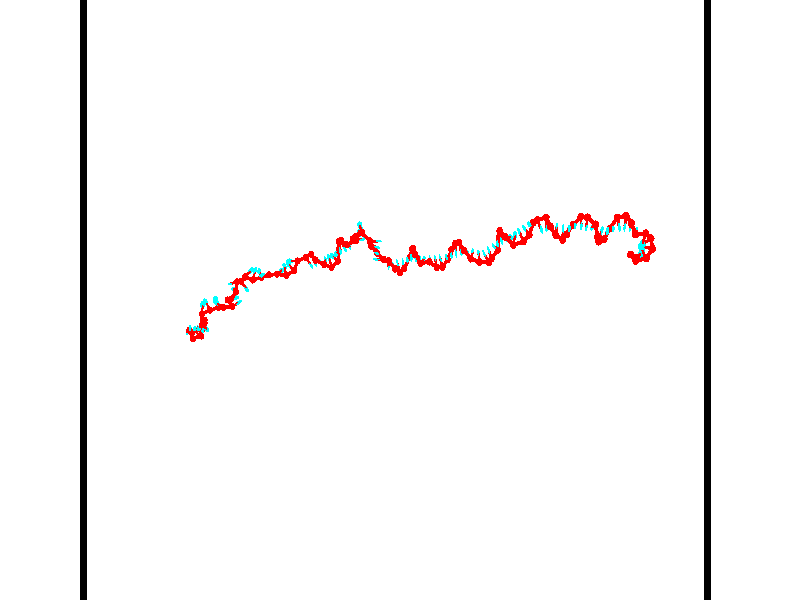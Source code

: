 // switches for output
#declare DRAW_BASES = 1; // possible values are 0, 1; only relevant for DNA ribbons
#declare DRAW_BASES_TYPE = 3; // possible values are 1, 2, 3; only relevant for DNA ribbons
#declare DRAW_FOG = 0; // set to 1 to enable fog

#include "colors.inc"

#include "transforms.inc"
background { rgb <1, 1, 1>}

#default {
   normal{
       ripples 0.25
       frequency 0.20
       turbulence 0.2
       lambda 5
   }
	finish {
		phong 0.1
		phong_size 40.
	}
}

// original window dimensions: 1024x640


// camera settings

camera {
	sky <-0, 1, 0>
	up <-0, 1, 0>
	right 1.6 * <0.99995, 0, 0.00999983>
	location <54.4867, 55, 106.329>
	look_at <55, 55, 55.0001>
	direction <0.513302, 0, -51.3289>
	angle 67.0682
}


# declare cpy_camera_pos = <54.4867, 55, 106.329>;
# if (DRAW_FOG = 1)
fog {
	fog_type 2
	up vnormalize(cpy_camera_pos)
	color rgbt<1,1,1,0.3>
	distance 1e-5
	fog_alt 3e-3
	fog_offset 88
}
# end


// LIGHTS

# declare lum = 6;
global_settings {
	ambient_light rgb lum * <0.05, 0.05, 0.05>
	max_trace_level 15
}# declare cpy_direct_light_amount = 0.25;
light_source
{	1000 * <-0.98995, -1, 1.00995>,
	rgb lum * cpy_direct_light_amount
	parallel
}

light_source
{	1000 * <0.98995, 1, -1.00995>,
	rgb lum * cpy_direct_light_amount
	parallel
}

// strand 0

// nucleotide -1

// particle -1
sphere {
	<36.627552, 52.712345, 49.868073> 0.250000
	pigment { color rgbt <1,0,0,0> }
	no_shadow
}
cylinder {
	<36.666428, 52.927933, 50.202751>,  <36.689754, 53.057285, 50.403561>, 0.100000
	pigment { color rgbt <1,0,0,0> }
	no_shadow
}
cylinder {
	<36.666428, 52.927933, 50.202751>,  <36.627552, 52.712345, 49.868073>, 0.100000
	pigment { color rgbt <1,0,0,0> }
	no_shadow
}

// particle -1
sphere {
	<36.666428, 52.927933, 50.202751> 0.100000
	pigment { color rgbt <1,0,0,0> }
	no_shadow
}
sphere {
	0, 1
	scale<0.080000,0.200000,0.300000>
	matrix <-0.491443, -0.705056, 0.511254,
		0.865470, -0.460879, 0.196347,
		0.097191, 0.538968, 0.836700,
		36.695583, 53.089622, 50.453762>
	pigment { color rgbt <0,1,1,0> }
	no_shadow
}
cylinder {
	<36.712772, 52.206955, 50.416561>,  <36.627552, 52.712345, 49.868073>, 0.130000
	pigment { color rgbt <1,0,0,0> }
	no_shadow
}

// nucleotide -1

// particle -1
sphere {
	<36.712772, 52.206955, 50.416561> 0.250000
	pigment { color rgbt <1,0,0,0> }
	no_shadow
}
cylinder {
	<36.611919, 52.555344, 50.585239>,  <36.551407, 52.764378, 50.686447>, 0.100000
	pigment { color rgbt <1,0,0,0> }
	no_shadow
}
cylinder {
	<36.611919, 52.555344, 50.585239>,  <36.712772, 52.206955, 50.416561>, 0.100000
	pigment { color rgbt <1,0,0,0> }
	no_shadow
}

// particle -1
sphere {
	<36.611919, 52.555344, 50.585239> 0.100000
	pigment { color rgbt <1,0,0,0> }
	no_shadow
}
sphere {
	0, 1
	scale<0.080000,0.200000,0.300000>
	matrix <-0.635644, -0.477646, 0.606475,
		0.729648, -0.115137, 0.674061,
		-0.252134, 0.870975, 0.421699,
		36.536278, 52.816635, 50.711750>
	pigment { color rgbt <0,1,1,0> }
	no_shadow
}
cylinder {
	<36.770508, 52.270840, 51.215683>,  <36.712772, 52.206955, 50.416561>, 0.130000
	pigment { color rgbt <1,0,0,0> }
	no_shadow
}

// nucleotide -1

// particle -1
sphere {
	<36.770508, 52.270840, 51.215683> 0.250000
	pigment { color rgbt <1,0,0,0> }
	no_shadow
}
cylinder {
	<36.496048, 52.520832, 51.066765>,  <36.331371, 52.670826, 50.977413>, 0.100000
	pigment { color rgbt <1,0,0,0> }
	no_shadow
}
cylinder {
	<36.496048, 52.520832, 51.066765>,  <36.770508, 52.270840, 51.215683>, 0.100000
	pigment { color rgbt <1,0,0,0> }
	no_shadow
}

// particle -1
sphere {
	<36.496048, 52.520832, 51.066765> 0.100000
	pigment { color rgbt <1,0,0,0> }
	no_shadow
}
sphere {
	0, 1
	scale<0.080000,0.200000,0.300000>
	matrix <-0.701467, -0.432837, 0.566212,
		0.192727, 0.649659, 0.735391,
		-0.686149, 0.624977, -0.372295,
		36.290203, 52.708324, 50.955078>
	pigment { color rgbt <0,1,1,0> }
	no_shadow
}
cylinder {
	<36.344341, 52.067711, 51.646790>,  <36.770508, 52.270840, 51.215683>, 0.130000
	pigment { color rgbt <1,0,0,0> }
	no_shadow
}

// nucleotide -1

// particle -1
sphere {
	<36.344341, 52.067711, 51.646790> 0.250000
	pigment { color rgbt <1,0,0,0> }
	no_shadow
}
cylinder {
	<36.163948, 52.355389, 51.435368>,  <36.055714, 52.527996, 51.308514>, 0.100000
	pigment { color rgbt <1,0,0,0> }
	no_shadow
}
cylinder {
	<36.163948, 52.355389, 51.435368>,  <36.344341, 52.067711, 51.646790>, 0.100000
	pigment { color rgbt <1,0,0,0> }
	no_shadow
}

// particle -1
sphere {
	<36.163948, 52.355389, 51.435368> 0.100000
	pigment { color rgbt <1,0,0,0> }
	no_shadow
}
sphere {
	0, 1
	scale<0.080000,0.200000,0.300000>
	matrix <-0.822342, -0.104627, 0.559292,
		0.346940, 0.686883, 0.638611,
		-0.450984, 0.719197, -0.528553,
		36.028652, 52.571148, 51.276802>
	pigment { color rgbt <0,1,1,0> }
	no_shadow
}
cylinder {
	<36.120464, 52.740704, 52.044926>,  <36.344341, 52.067711, 51.646790>, 0.130000
	pigment { color rgbt <1,0,0,0> }
	no_shadow
}

// nucleotide -1

// particle -1
sphere {
	<36.120464, 52.740704, 52.044926> 0.250000
	pigment { color rgbt <1,0,0,0> }
	no_shadow
}
cylinder {
	<35.909172, 52.625404, 51.725456>,  <35.782394, 52.556225, 51.533775>, 0.100000
	pigment { color rgbt <1,0,0,0> }
	no_shadow
}
cylinder {
	<35.909172, 52.625404, 51.725456>,  <36.120464, 52.740704, 52.044926>, 0.100000
	pigment { color rgbt <1,0,0,0> }
	no_shadow
}

// particle -1
sphere {
	<35.909172, 52.625404, 51.725456> 0.100000
	pigment { color rgbt <1,0,0,0> }
	no_shadow
}
sphere {
	0, 1
	scale<0.080000,0.200000,0.300000>
	matrix <-0.756493, -0.267395, 0.596841,
		-0.385601, 0.919462, -0.076813,
		-0.528233, -0.288251, -0.798675,
		35.750702, 52.538929, 51.485855>
	pigment { color rgbt <0,1,1,0> }
	no_shadow
}
cylinder {
	<36.572910, 52.585560, 52.570091>,  <36.120464, 52.740704, 52.044926>, 0.130000
	pigment { color rgbt <1,0,0,0> }
	no_shadow
}

// nucleotide -1

// particle -1
sphere {
	<36.572910, 52.585560, 52.570091> 0.250000
	pigment { color rgbt <1,0,0,0> }
	no_shadow
}
cylinder {
	<36.583595, 52.791176, 52.913033>,  <36.590004, 52.914547, 53.118797>, 0.100000
	pigment { color rgbt <1,0,0,0> }
	no_shadow
}
cylinder {
	<36.583595, 52.791176, 52.913033>,  <36.572910, 52.585560, 52.570091>, 0.100000
	pigment { color rgbt <1,0,0,0> }
	no_shadow
}

// particle -1
sphere {
	<36.583595, 52.791176, 52.913033> 0.100000
	pigment { color rgbt <1,0,0,0> }
	no_shadow
}
sphere {
	0, 1
	scale<0.080000,0.200000,0.300000>
	matrix <0.969544, -0.222198, 0.103018,
		0.243457, 0.828486, -0.504320,
		0.026710, 0.514041, 0.857350,
		36.591610, 52.945389, 53.170238>
	pigment { color rgbt <0,1,1,0> }
	no_shadow
}
cylinder {
	<37.122284, 52.851437, 52.520012>,  <36.572910, 52.585560, 52.570091>, 0.130000
	pigment { color rgbt <1,0,0,0> }
	no_shadow
}

// nucleotide -1

// particle -1
sphere {
	<37.122284, 52.851437, 52.520012> 0.250000
	pigment { color rgbt <1,0,0,0> }
	no_shadow
}
cylinder {
	<37.062901, 52.883312, 52.914295>,  <37.027271, 52.902435, 53.150864>, 0.100000
	pigment { color rgbt <1,0,0,0> }
	no_shadow
}
cylinder {
	<37.062901, 52.883312, 52.914295>,  <37.122284, 52.851437, 52.520012>, 0.100000
	pigment { color rgbt <1,0,0,0> }
	no_shadow
}

// particle -1
sphere {
	<37.062901, 52.883312, 52.914295> 0.100000
	pigment { color rgbt <1,0,0,0> }
	no_shadow
}
sphere {
	0, 1
	scale<0.080000,0.200000,0.300000>
	matrix <0.953926, -0.251269, 0.163981,
		0.260743, 0.964632, -0.038713,
		-0.148454, 0.079686, 0.985704,
		37.018364, 52.907219, 53.210007>
	pigment { color rgbt <0,1,1,0> }
	no_shadow
}
cylinder {
	<37.778042, 53.301109, 52.875458>,  <37.122284, 52.851437, 52.520012>, 0.130000
	pigment { color rgbt <1,0,0,0> }
	no_shadow
}

// nucleotide -1

// particle -1
sphere {
	<37.778042, 53.301109, 52.875458> 0.250000
	pigment { color rgbt <1,0,0,0> }
	no_shadow
}
cylinder {
	<37.585892, 53.104477, 53.166000>,  <37.470600, 52.986500, 53.340324>, 0.100000
	pigment { color rgbt <1,0,0,0> }
	no_shadow
}
cylinder {
	<37.585892, 53.104477, 53.166000>,  <37.778042, 53.301109, 52.875458>, 0.100000
	pigment { color rgbt <1,0,0,0> }
	no_shadow
}

// particle -1
sphere {
	<37.585892, 53.104477, 53.166000> 0.100000
	pigment { color rgbt <1,0,0,0> }
	no_shadow
}
sphere {
	0, 1
	scale<0.080000,0.200000,0.300000>
	matrix <0.871471, -0.174165, 0.458482,
		-0.098875, 0.853239, 0.512061,
		-0.480378, -0.491578, 0.726353,
		37.441780, 52.957005, 53.383907>
	pigment { color rgbt <0,1,1,0> }
	no_shadow
}
cylinder {
	<37.990280, 53.551331, 53.572430>,  <37.778042, 53.301109, 52.875458>, 0.130000
	pigment { color rgbt <1,0,0,0> }
	no_shadow
}

// nucleotide -1

// particle -1
sphere {
	<37.990280, 53.551331, 53.572430> 0.250000
	pigment { color rgbt <1,0,0,0> }
	no_shadow
}
cylinder {
	<37.904011, 53.163002, 53.530491>,  <37.852249, 52.930004, 53.505325>, 0.100000
	pigment { color rgbt <1,0,0,0> }
	no_shadow
}
cylinder {
	<37.904011, 53.163002, 53.530491>,  <37.990280, 53.551331, 53.572430>, 0.100000
	pigment { color rgbt <1,0,0,0> }
	no_shadow
}

// particle -1
sphere {
	<37.904011, 53.163002, 53.530491> 0.100000
	pigment { color rgbt <1,0,0,0> }
	no_shadow
}
sphere {
	0, 1
	scale<0.080000,0.200000,0.300000>
	matrix <0.922525, -0.237772, 0.303995,
		-0.320055, -0.031163, 0.946887,
		-0.215669, -0.970821, -0.104849,
		37.839310, 52.871758, 53.499035>
	pigment { color rgbt <0,1,1,0> }
	no_shadow
}
cylinder {
	<37.947056, 53.203762, 54.258720>,  <37.990280, 53.551331, 53.572430>, 0.130000
	pigment { color rgbt <1,0,0,0> }
	no_shadow
}

// nucleotide -1

// particle -1
sphere {
	<37.947056, 53.203762, 54.258720> 0.250000
	pigment { color rgbt <1,0,0,0> }
	no_shadow
}
cylinder {
	<38.103245, 53.019028, 53.940166>,  <38.196960, 52.908188, 53.749035>, 0.100000
	pigment { color rgbt <1,0,0,0> }
	no_shadow
}
cylinder {
	<38.103245, 53.019028, 53.940166>,  <37.947056, 53.203762, 54.258720>, 0.100000
	pigment { color rgbt <1,0,0,0> }
	no_shadow
}

// particle -1
sphere {
	<38.103245, 53.019028, 53.940166> 0.100000
	pigment { color rgbt <1,0,0,0> }
	no_shadow
}
sphere {
	0, 1
	scale<0.080000,0.200000,0.300000>
	matrix <0.893442, -0.018507, 0.448796,
		-0.222011, -0.886770, 0.405401,
		0.390476, -0.461841, -0.796386,
		38.220387, 52.880474, 53.701252>
	pigment { color rgbt <0,1,1,0> }
	no_shadow
}
cylinder {
	<37.957825, 53.987362, 54.209957>,  <37.947056, 53.203762, 54.258720>, 0.130000
	pigment { color rgbt <1,0,0,0> }
	no_shadow
}

// nucleotide -1

// particle -1
sphere {
	<37.957825, 53.987362, 54.209957> 0.250000
	pigment { color rgbt <1,0,0,0> }
	no_shadow
}
cylinder {
	<37.946487, 54.363594, 54.074600>,  <37.939686, 54.589333, 53.993385>, 0.100000
	pigment { color rgbt <1,0,0,0> }
	no_shadow
}
cylinder {
	<37.946487, 54.363594, 54.074600>,  <37.957825, 53.987362, 54.209957>, 0.100000
	pigment { color rgbt <1,0,0,0> }
	no_shadow
}

// particle -1
sphere {
	<37.946487, 54.363594, 54.074600> 0.100000
	pigment { color rgbt <1,0,0,0> }
	no_shadow
}
sphere {
	0, 1
	scale<0.080000,0.200000,0.300000>
	matrix <0.663555, 0.270889, 0.697362,
		0.747590, -0.204774, -0.631804,
		-0.028347, 0.940578, -0.338392,
		37.937984, 54.645767, 53.973083>
	pigment { color rgbt <0,1,1,0> }
	no_shadow
}
cylinder {
	<38.568760, 54.260731, 53.914001>,  <37.957825, 53.987362, 54.209957>, 0.130000
	pigment { color rgbt <1,0,0,0> }
	no_shadow
}

// nucleotide -1

// particle -1
sphere {
	<38.568760, 54.260731, 53.914001> 0.250000
	pigment { color rgbt <1,0,0,0> }
	no_shadow
}
cylinder {
	<38.399422, 54.594536, 54.055069>,  <38.297817, 54.794819, 54.139709>, 0.100000
	pigment { color rgbt <1,0,0,0> }
	no_shadow
}
cylinder {
	<38.399422, 54.594536, 54.055069>,  <38.568760, 54.260731, 53.914001>, 0.100000
	pigment { color rgbt <1,0,0,0> }
	no_shadow
}

// particle -1
sphere {
	<38.399422, 54.594536, 54.055069> 0.100000
	pigment { color rgbt <1,0,0,0> }
	no_shadow
}
sphere {
	0, 1
	scale<0.080000,0.200000,0.300000>
	matrix <0.721877, 0.075499, 0.687891,
		0.547424, 0.545799, -0.634374,
		-0.423345, 0.834508, 0.352669,
		38.272419, 54.844887, 54.160870>
	pigment { color rgbt <0,1,1,0> }
	no_shadow
}
cylinder {
	<39.319012, 54.467850, 54.104568>,  <38.568760, 54.260731, 53.914001>, 0.130000
	pigment { color rgbt <1,0,0,0> }
	no_shadow
}

// nucleotide -1

// particle -1
sphere {
	<39.319012, 54.467850, 54.104568> 0.250000
	pigment { color rgbt <1,0,0,0> }
	no_shadow
}
cylinder {
	<39.265568, 54.794720, 54.328846>,  <39.233501, 54.990841, 54.463413>, 0.100000
	pigment { color rgbt <1,0,0,0> }
	no_shadow
}
cylinder {
	<39.265568, 54.794720, 54.328846>,  <39.319012, 54.467850, 54.104568>, 0.100000
	pigment { color rgbt <1,0,0,0> }
	no_shadow
}

// particle -1
sphere {
	<39.265568, 54.794720, 54.328846> 0.100000
	pigment { color rgbt <1,0,0,0> }
	no_shadow
}
sphere {
	0, 1
	scale<0.080000,0.200000,0.300000>
	matrix <0.368081, -0.484374, 0.793661,
		0.920144, 0.312419, -0.236070,
		-0.133609, 0.817176, 0.560689,
		39.225487, 55.039871, 54.497051>
	pigment { color rgbt <0,1,1,0> }
	no_shadow
}
cylinder {
	<39.922764, 54.462250, 54.539341>,  <39.319012, 54.467850, 54.104568>, 0.130000
	pigment { color rgbt <1,0,0,0> }
	no_shadow
}

// nucleotide -1

// particle -1
sphere {
	<39.922764, 54.462250, 54.539341> 0.250000
	pigment { color rgbt <1,0,0,0> }
	no_shadow
}
cylinder {
	<39.610390, 54.664513, 54.686012>,  <39.422966, 54.785870, 54.774017>, 0.100000
	pigment { color rgbt <1,0,0,0> }
	no_shadow
}
cylinder {
	<39.610390, 54.664513, 54.686012>,  <39.922764, 54.462250, 54.539341>, 0.100000
	pigment { color rgbt <1,0,0,0> }
	no_shadow
}

// particle -1
sphere {
	<39.610390, 54.664513, 54.686012> 0.100000
	pigment { color rgbt <1,0,0,0> }
	no_shadow
}
sphere {
	0, 1
	scale<0.080000,0.200000,0.300000>
	matrix <0.072805, -0.509359, 0.857469,
		0.620360, 0.696320, 0.360960,
		-0.780931, 0.505660, 0.366681,
		39.376110, 54.816212, 54.796017>
	pigment { color rgbt <0,1,1,0> }
	no_shadow
}
cylinder {
	<40.569317, 54.531879, 54.202000>,  <39.922764, 54.462250, 54.539341>, 0.130000
	pigment { color rgbt <1,0,0,0> }
	no_shadow
}

// nucleotide -1

// particle -1
sphere {
	<40.569317, 54.531879, 54.202000> 0.250000
	pigment { color rgbt <1,0,0,0> }
	no_shadow
}
cylinder {
	<40.917164, 54.701183, 54.303680>,  <41.125874, 54.802765, 54.364689>, 0.100000
	pigment { color rgbt <1,0,0,0> }
	no_shadow
}
cylinder {
	<40.917164, 54.701183, 54.303680>,  <40.569317, 54.531879, 54.202000>, 0.100000
	pigment { color rgbt <1,0,0,0> }
	no_shadow
}

// particle -1
sphere {
	<40.917164, 54.701183, 54.303680> 0.100000
	pigment { color rgbt <1,0,0,0> }
	no_shadow
}
sphere {
	0, 1
	scale<0.080000,0.200000,0.300000>
	matrix <-0.479607, 0.601936, 0.638474,
		0.117228, -0.677144, 0.726453,
		0.869618, 0.423259, 0.254200,
		41.178047, 54.828159, 54.379940>
	pigment { color rgbt <0,1,1,0> }
	no_shadow
}
cylinder {
	<40.317837, 55.005054, 54.798691>,  <40.569317, 54.531879, 54.202000>, 0.130000
	pigment { color rgbt <1,0,0,0> }
	no_shadow
}

// nucleotide -1

// particle -1
sphere {
	<40.317837, 55.005054, 54.798691> 0.250000
	pigment { color rgbt <1,0,0,0> }
	no_shadow
}
cylinder {
	<40.705078, 55.083580, 54.736416>,  <40.937424, 55.130695, 54.699051>, 0.100000
	pigment { color rgbt <1,0,0,0> }
	no_shadow
}
cylinder {
	<40.705078, 55.083580, 54.736416>,  <40.317837, 55.005054, 54.798691>, 0.100000
	pigment { color rgbt <1,0,0,0> }
	no_shadow
}

// particle -1
sphere {
	<40.705078, 55.083580, 54.736416> 0.100000
	pigment { color rgbt <1,0,0,0> }
	no_shadow
}
sphere {
	0, 1
	scale<0.080000,0.200000,0.300000>
	matrix <-0.073841, 0.817317, 0.571437,
		0.239431, -0.541713, 0.805742,
		0.968101, 0.196316, -0.155690,
		40.995510, 55.142475, 54.689709>
	pigment { color rgbt <0,1,1,0> }
	no_shadow
}
cylinder {
	<40.766544, 55.034107, 55.457458>,  <40.317837, 55.005054, 54.798691>, 0.130000
	pigment { color rgbt <1,0,0,0> }
	no_shadow
}

// nucleotide -1

// particle -1
sphere {
	<40.766544, 55.034107, 55.457458> 0.250000
	pigment { color rgbt <1,0,0,0> }
	no_shadow
}
cylinder {
	<40.921524, 55.246460, 55.155983>,  <41.014511, 55.373871, 54.975098>, 0.100000
	pigment { color rgbt <1,0,0,0> }
	no_shadow
}
cylinder {
	<40.921524, 55.246460, 55.155983>,  <40.766544, 55.034107, 55.457458>, 0.100000
	pigment { color rgbt <1,0,0,0> }
	no_shadow
}

// particle -1
sphere {
	<40.921524, 55.246460, 55.155983> 0.100000
	pigment { color rgbt <1,0,0,0> }
	no_shadow
}
sphere {
	0, 1
	scale<0.080000,0.200000,0.300000>
	matrix <0.023337, 0.811638, 0.583694,
		0.921596, -0.243740, 0.302078,
		0.387447, 0.530881, -0.753691,
		41.037758, 55.405724, 54.929874>
	pigment { color rgbt <0,1,1,0> }
	no_shadow
}
cylinder {
	<41.282200, 55.571705, 55.706635>,  <40.766544, 55.034107, 55.457458>, 0.130000
	pigment { color rgbt <1,0,0,0> }
	no_shadow
}

// nucleotide -1

// particle -1
sphere {
	<41.282200, 55.571705, 55.706635> 0.250000
	pigment { color rgbt <1,0,0,0> }
	no_shadow
}
cylinder {
	<41.067135, 55.685196, 55.389038>,  <40.938095, 55.753292, 55.198479>, 0.100000
	pigment { color rgbt <1,0,0,0> }
	no_shadow
}
cylinder {
	<41.067135, 55.685196, 55.389038>,  <41.282200, 55.571705, 55.706635>, 0.100000
	pigment { color rgbt <1,0,0,0> }
	no_shadow
}

// particle -1
sphere {
	<41.067135, 55.685196, 55.389038> 0.100000
	pigment { color rgbt <1,0,0,0> }
	no_shadow
}
sphere {
	0, 1
	scale<0.080000,0.200000,0.300000>
	matrix <-0.164073, 0.888474, 0.428596,
		0.827044, 0.360712, -0.431144,
		-0.537660, 0.283729, -0.793990,
		40.905838, 55.770313, 55.150841>
	pigment { color rgbt <0,1,1,0> }
	no_shadow
}
cylinder {
	<41.341980, 56.279491, 55.625854>,  <41.282200, 55.571705, 55.706635>, 0.130000
	pigment { color rgbt <1,0,0,0> }
	no_shadow
}

// nucleotide -1

// particle -1
sphere {
	<41.341980, 56.279491, 55.625854> 0.250000
	pigment { color rgbt <1,0,0,0> }
	no_shadow
}
cylinder {
	<40.988327, 56.205219, 55.454353>,  <40.776134, 56.160656, 55.351452>, 0.100000
	pigment { color rgbt <1,0,0,0> }
	no_shadow
}
cylinder {
	<40.988327, 56.205219, 55.454353>,  <41.341980, 56.279491, 55.625854>, 0.100000
	pigment { color rgbt <1,0,0,0> }
	no_shadow
}

// particle -1
sphere {
	<40.988327, 56.205219, 55.454353> 0.100000
	pigment { color rgbt <1,0,0,0> }
	no_shadow
}
sphere {
	0, 1
	scale<0.080000,0.200000,0.300000>
	matrix <-0.345260, 0.877915, 0.331755,
		0.314809, 0.441347, -0.840303,
		-0.884133, -0.185683, -0.428755,
		40.723087, 56.149513, 55.325726>
	pigment { color rgbt <0,1,1,0> }
	no_shadow
}
cylinder {
	<41.822994, 56.286304, 56.205616>,  <41.341980, 56.279491, 55.625854>, 0.130000
	pigment { color rgbt <1,0,0,0> }
	no_shadow
}

// nucleotide -1

// particle -1
sphere {
	<41.822994, 56.286304, 56.205616> 0.250000
	pigment { color rgbt <1,0,0,0> }
	no_shadow
}
cylinder {
	<42.036423, 55.990879, 56.040771>,  <42.164478, 55.813625, 55.941864>, 0.100000
	pigment { color rgbt <1,0,0,0> }
	no_shadow
}
cylinder {
	<42.036423, 55.990879, 56.040771>,  <41.822994, 56.286304, 56.205616>, 0.100000
	pigment { color rgbt <1,0,0,0> }
	no_shadow
}

// particle -1
sphere {
	<42.036423, 55.990879, 56.040771> 0.100000
	pigment { color rgbt <1,0,0,0> }
	no_shadow
}
sphere {
	0, 1
	scale<0.080000,0.200000,0.300000>
	matrix <0.833651, 0.377131, 0.403481,
		-0.142577, -0.558839, 0.816928,
		0.533570, -0.738560, -0.412107,
		42.196495, 55.769310, 55.917141>
	pigment { color rgbt <0,1,1,0> }
	no_shadow
}
cylinder {
	<41.979450, 56.609066, 55.510448>,  <41.822994, 56.286304, 56.205616>, 0.130000
	pigment { color rgbt <1,0,0,0> }
	no_shadow
}

// nucleotide -1

// particle -1
sphere {
	<41.979450, 56.609066, 55.510448> 0.250000
	pigment { color rgbt <1,0,0,0> }
	no_shadow
}
cylinder {
	<42.222141, 56.877621, 55.340218>,  <42.367756, 57.038754, 55.238079>, 0.100000
	pigment { color rgbt <1,0,0,0> }
	no_shadow
}
cylinder {
	<42.222141, 56.877621, 55.340218>,  <41.979450, 56.609066, 55.510448>, 0.100000
	pigment { color rgbt <1,0,0,0> }
	no_shadow
}

// particle -1
sphere {
	<42.222141, 56.877621, 55.340218> 0.100000
	pigment { color rgbt <1,0,0,0> }
	no_shadow
}
sphere {
	0, 1
	scale<0.080000,0.200000,0.300000>
	matrix <0.732709, -0.264749, 0.626933,
		0.308245, -0.692203, -0.652564,
		0.606730, 0.671389, -0.425576,
		42.404160, 57.079037, 55.212543>
	pigment { color rgbt <0,1,1,0> }
	no_shadow
}
cylinder {
	<42.588154, 56.406517, 55.303143>,  <41.979450, 56.609066, 55.510448>, 0.130000
	pigment { color rgbt <1,0,0,0> }
	no_shadow
}

// nucleotide -1

// particle -1
sphere {
	<42.588154, 56.406517, 55.303143> 0.250000
	pigment { color rgbt <1,0,0,0> }
	no_shadow
}
cylinder {
	<42.716110, 56.771740, 55.404335>,  <42.792885, 56.990875, 55.465050>, 0.100000
	pigment { color rgbt <1,0,0,0> }
	no_shadow
}
cylinder {
	<42.716110, 56.771740, 55.404335>,  <42.588154, 56.406517, 55.303143>, 0.100000
	pigment { color rgbt <1,0,0,0> }
	no_shadow
}

// particle -1
sphere {
	<42.716110, 56.771740, 55.404335> 0.100000
	pigment { color rgbt <1,0,0,0> }
	no_shadow
}
sphere {
	0, 1
	scale<0.080000,0.200000,0.300000>
	matrix <0.850837, -0.394309, 0.347271,
		0.416829, 0.104155, -0.902998,
		0.319890, 0.913057, 0.252978,
		42.812077, 57.045658, 55.480228>
	pigment { color rgbt <0,1,1,0> }
	no_shadow
}
cylinder {
	<43.257660, 56.603481, 55.071560>,  <42.588154, 56.406517, 55.303143>, 0.130000
	pigment { color rgbt <1,0,0,0> }
	no_shadow
}

// nucleotide -1

// particle -1
sphere {
	<43.257660, 56.603481, 55.071560> 0.250000
	pigment { color rgbt <1,0,0,0> }
	no_shadow
}
cylinder {
	<43.225838, 56.830307, 55.399490>,  <43.206745, 56.966404, 55.596249>, 0.100000
	pigment { color rgbt <1,0,0,0> }
	no_shadow
}
cylinder {
	<43.225838, 56.830307, 55.399490>,  <43.257660, 56.603481, 55.071560>, 0.100000
	pigment { color rgbt <1,0,0,0> }
	no_shadow
}

// particle -1
sphere {
	<43.225838, 56.830307, 55.399490> 0.100000
	pigment { color rgbt <1,0,0,0> }
	no_shadow
}
sphere {
	0, 1
	scale<0.080000,0.200000,0.300000>
	matrix <0.759200, -0.498491, 0.418476,
		0.645977, 0.655703, -0.390856,
		-0.079558, 0.567064, 0.819823,
		43.201969, 57.000427, 55.645435>
	pigment { color rgbt <0,1,1,0> }
	no_shadow
}
cylinder {
	<43.952446, 56.765137, 55.273659>,  <43.257660, 56.603481, 55.071560>, 0.130000
	pigment { color rgbt <1,0,0,0> }
	no_shadow
}

// nucleotide -1

// particle -1
sphere {
	<43.952446, 56.765137, 55.273659> 0.250000
	pigment { color rgbt <1,0,0,0> }
	no_shadow
}
cylinder {
	<43.689255, 56.739872, 55.573814>,  <43.531342, 56.724712, 55.753906>, 0.100000
	pigment { color rgbt <1,0,0,0> }
	no_shadow
}
cylinder {
	<43.689255, 56.739872, 55.573814>,  <43.952446, 56.765137, 55.273659>, 0.100000
	pigment { color rgbt <1,0,0,0> }
	no_shadow
}

// particle -1
sphere {
	<43.689255, 56.739872, 55.573814> 0.100000
	pigment { color rgbt <1,0,0,0> }
	no_shadow
}
sphere {
	0, 1
	scale<0.080000,0.200000,0.300000>
	matrix <0.577188, -0.682308, 0.448675,
		0.483653, 0.728331, 0.485400,
		-0.657977, -0.063164, 0.750384,
		43.491863, 56.720924, 55.798931>
	pigment { color rgbt <0,1,1,0> }
	no_shadow
}
cylinder {
	<44.689655, 56.794434, 55.658447>,  <43.952446, 56.765137, 55.273659>, 0.130000
	pigment { color rgbt <1,0,0,0> }
	no_shadow
}

// nucleotide -1

// particle -1
sphere {
	<44.689655, 56.794434, 55.658447> 0.250000
	pigment { color rgbt <1,0,0,0> }
	no_shadow
}
cylinder {
	<44.867390, 56.966805, 55.344284>,  <44.974030, 57.070229, 55.155785>, 0.100000
	pigment { color rgbt <1,0,0,0> }
	no_shadow
}
cylinder {
	<44.867390, 56.966805, 55.344284>,  <44.689655, 56.794434, 55.658447>, 0.100000
	pigment { color rgbt <1,0,0,0> }
	no_shadow
}

// particle -1
sphere {
	<44.867390, 56.966805, 55.344284> 0.100000
	pigment { color rgbt <1,0,0,0> }
	no_shadow
}
sphere {
	0, 1
	scale<0.080000,0.200000,0.300000>
	matrix <0.490299, 0.616775, 0.615789,
		0.749781, -0.658703, 0.062772,
		0.444338, 0.430930, -0.785407,
		45.000690, 57.096085, 55.108662>
	pigment { color rgbt <0,1,1,0> }
	no_shadow
}
cylinder {
	<45.437195, 56.718506, 55.598213>,  <44.689655, 56.794434, 55.658447>, 0.130000
	pigment { color rgbt <1,0,0,0> }
	no_shadow
}

// nucleotide -1

// particle -1
sphere {
	<45.437195, 56.718506, 55.598213> 0.250000
	pigment { color rgbt <1,0,0,0> }
	no_shadow
}
cylinder {
	<45.339035, 57.080311, 55.458702>,  <45.280140, 57.297394, 55.374996>, 0.100000
	pigment { color rgbt <1,0,0,0> }
	no_shadow
}
cylinder {
	<45.339035, 57.080311, 55.458702>,  <45.437195, 56.718506, 55.598213>, 0.100000
	pigment { color rgbt <1,0,0,0> }
	no_shadow
}

// particle -1
sphere {
	<45.339035, 57.080311, 55.458702> 0.100000
	pigment { color rgbt <1,0,0,0> }
	no_shadow
}
sphere {
	0, 1
	scale<0.080000,0.200000,0.300000>
	matrix <0.639287, 0.421452, 0.643188,
		0.728761, -0.065131, -0.681664,
		-0.245397, 0.904509, -0.348775,
		45.265415, 57.351662, 55.354069>
	pigment { color rgbt <0,1,1,0> }
	no_shadow
}
cylinder {
	<46.031273, 57.052399, 55.206612>,  <45.437195, 56.718506, 55.598213>, 0.130000
	pigment { color rgbt <1,0,0,0> }
	no_shadow
}

// nucleotide -1

// particle -1
sphere {
	<46.031273, 57.052399, 55.206612> 0.250000
	pigment { color rgbt <1,0,0,0> }
	no_shadow
}
cylinder {
	<45.789463, 57.304840, 55.401039>,  <45.644375, 57.456303, 55.517696>, 0.100000
	pigment { color rgbt <1,0,0,0> }
	no_shadow
}
cylinder {
	<45.789463, 57.304840, 55.401039>,  <46.031273, 57.052399, 55.206612>, 0.100000
	pigment { color rgbt <1,0,0,0> }
	no_shadow
}

// particle -1
sphere {
	<45.789463, 57.304840, 55.401039> 0.100000
	pigment { color rgbt <1,0,0,0> }
	no_shadow
}
sphere {
	0, 1
	scale<0.080000,0.200000,0.300000>
	matrix <0.762952, 0.283288, 0.581079,
		0.229021, 0.722123, -0.652754,
		-0.604528, 0.631099, 0.486066,
		45.608105, 57.494171, 55.546860>
	pigment { color rgbt <0,1,1,0> }
	no_shadow
}
cylinder {
	<46.398293, 57.728199, 55.551857>,  <46.031273, 57.052399, 55.206612>, 0.130000
	pigment { color rgbt <1,0,0,0> }
	no_shadow
}

// nucleotide -1

// particle -1
sphere {
	<46.398293, 57.728199, 55.551857> 0.250000
	pigment { color rgbt <1,0,0,0> }
	no_shadow
}
cylinder {
	<46.060310, 57.713463, 55.765282>,  <45.857521, 57.704620, 55.893337>, 0.100000
	pigment { color rgbt <1,0,0,0> }
	no_shadow
}
cylinder {
	<46.060310, 57.713463, 55.765282>,  <46.398293, 57.728199, 55.551857>, 0.100000
	pigment { color rgbt <1,0,0,0> }
	no_shadow
}

// particle -1
sphere {
	<46.060310, 57.713463, 55.765282> 0.100000
	pigment { color rgbt <1,0,0,0> }
	no_shadow
}
sphere {
	0, 1
	scale<0.080000,0.200000,0.300000>
	matrix <0.469474, 0.426794, 0.772943,
		-0.256198, 0.903598, -0.343327,
		-0.844960, -0.036844, 0.533559,
		45.806824, 57.702412, 55.925350>
	pigment { color rgbt <0,1,1,0> }
	no_shadow
}
cylinder {
	<47.122669, 57.966312, 55.803871>,  <46.398293, 57.728199, 55.551857>, 0.130000
	pigment { color rgbt <1,0,0,0> }
	no_shadow
}

// nucleotide -1

// particle -1
sphere {
	<47.122669, 57.966312, 55.803871> 0.250000
	pigment { color rgbt <1,0,0,0> }
	no_shadow
}
cylinder {
	<47.369625, 57.652527, 55.827347>,  <47.517799, 57.464256, 55.841431>, 0.100000
	pigment { color rgbt <1,0,0,0> }
	no_shadow
}
cylinder {
	<47.369625, 57.652527, 55.827347>,  <47.122669, 57.966312, 55.803871>, 0.100000
	pigment { color rgbt <1,0,0,0> }
	no_shadow
}

// particle -1
sphere {
	<47.369625, 57.652527, 55.827347> 0.100000
	pigment { color rgbt <1,0,0,0> }
	no_shadow
}
sphere {
	0, 1
	scale<0.080000,0.200000,0.300000>
	matrix <0.746050, 0.607553, 0.272559,
		-0.249469, -0.124491, 0.960347,
		0.617393, -0.784462, 0.058689,
		47.554844, 57.417187, 55.844952>
	pigment { color rgbt <0,1,1,0> }
	no_shadow
}
cylinder {
	<47.643539, 58.152466, 56.289532>,  <47.122669, 57.966312, 55.803871>, 0.130000
	pigment { color rgbt <1,0,0,0> }
	no_shadow
}

// nucleotide -1

// particle -1
sphere {
	<47.643539, 58.152466, 56.289532> 0.250000
	pigment { color rgbt <1,0,0,0> }
	no_shadow
}
cylinder {
	<47.797127, 57.815674, 56.137932>,  <47.889278, 57.613598, 56.046970>, 0.100000
	pigment { color rgbt <1,0,0,0> }
	no_shadow
}
cylinder {
	<47.797127, 57.815674, 56.137932>,  <47.643539, 58.152466, 56.289532>, 0.100000
	pigment { color rgbt <1,0,0,0> }
	no_shadow
}

// particle -1
sphere {
	<47.797127, 57.815674, 56.137932> 0.100000
	pigment { color rgbt <1,0,0,0> }
	no_shadow
}
sphere {
	0, 1
	scale<0.080000,0.200000,0.300000>
	matrix <0.920940, 0.378841, 0.091378,
		0.066643, -0.384124, 0.920873,
		0.383965, -0.841979, -0.379002,
		47.912315, 57.563080, 56.024231>
	pigment { color rgbt <0,1,1,0> }
	no_shadow
}
cylinder {
	<48.058224, 57.727020, 56.783249>,  <47.643539, 58.152466, 56.289532>, 0.130000
	pigment { color rgbt <1,0,0,0> }
	no_shadow
}

// nucleotide -1

// particle -1
sphere {
	<48.058224, 57.727020, 56.783249> 0.250000
	pigment { color rgbt <1,0,0,0> }
	no_shadow
}
cylinder {
	<48.194653, 57.683636, 56.409744>,  <48.276512, 57.657604, 56.185642>, 0.100000
	pigment { color rgbt <1,0,0,0> }
	no_shadow
}
cylinder {
	<48.194653, 57.683636, 56.409744>,  <48.058224, 57.727020, 56.783249>, 0.100000
	pigment { color rgbt <1,0,0,0> }
	no_shadow
}

// particle -1
sphere {
	<48.194653, 57.683636, 56.409744> 0.100000
	pigment { color rgbt <1,0,0,0> }
	no_shadow
}
sphere {
	0, 1
	scale<0.080000,0.200000,0.300000>
	matrix <0.914107, 0.269961, 0.302538,
		0.219263, -0.956742, 0.191226,
		0.341074, -0.108466, -0.933758,
		48.296974, 57.651096, 56.129616>
	pigment { color rgbt <0,1,1,0> }
	no_shadow
}
cylinder {
	<48.759525, 57.427498, 56.730995>,  <48.058224, 57.727020, 56.783249>, 0.130000
	pigment { color rgbt <1,0,0,0> }
	no_shadow
}

// nucleotide -1

// particle -1
sphere {
	<48.759525, 57.427498, 56.730995> 0.250000
	pigment { color rgbt <1,0,0,0> }
	no_shadow
}
cylinder {
	<48.775715, 57.648651, 56.398087>,  <48.785431, 57.781345, 56.198341>, 0.100000
	pigment { color rgbt <1,0,0,0> }
	no_shadow
}
cylinder {
	<48.775715, 57.648651, 56.398087>,  <48.759525, 57.427498, 56.730995>, 0.100000
	pigment { color rgbt <1,0,0,0> }
	no_shadow
}

// particle -1
sphere {
	<48.775715, 57.648651, 56.398087> 0.100000
	pigment { color rgbt <1,0,0,0> }
	no_shadow
}
sphere {
	0, 1
	scale<0.080000,0.200000,0.300000>
	matrix <0.795505, 0.486181, 0.361664,
		0.604594, -0.676717, -0.420143,
		0.040478, 0.552886, -0.832273,
		48.787857, 57.814518, 56.148403>
	pigment { color rgbt <0,1,1,0> }
	no_shadow
}
cylinder {
	<49.326641, 57.256401, 56.351482>,  <48.759525, 57.427498, 56.730995>, 0.130000
	pigment { color rgbt <1,0,0,0> }
	no_shadow
}

// nucleotide -1

// particle -1
sphere {
	<49.326641, 57.256401, 56.351482> 0.250000
	pigment { color rgbt <1,0,0,0> }
	no_shadow
}
cylinder {
	<49.197327, 57.634048, 56.325775>,  <49.119736, 57.860638, 56.310349>, 0.100000
	pigment { color rgbt <1,0,0,0> }
	no_shadow
}
cylinder {
	<49.197327, 57.634048, 56.325775>,  <49.326641, 57.256401, 56.351482>, 0.100000
	pigment { color rgbt <1,0,0,0> }
	no_shadow
}

// particle -1
sphere {
	<49.197327, 57.634048, 56.325775> 0.100000
	pigment { color rgbt <1,0,0,0> }
	no_shadow
}
sphere {
	0, 1
	scale<0.080000,0.200000,0.300000>
	matrix <0.800690, 0.309111, 0.513173,
		0.504360, 0.114443, -0.855876,
		-0.323290, 0.944115, -0.064270,
		49.100338, 57.917282, 56.306496>
	pigment { color rgbt <0,1,1,0> }
	no_shadow
}
cylinder {
	<49.838745, 57.703499, 56.138344>,  <49.326641, 57.256401, 56.351482>, 0.130000
	pigment { color rgbt <1,0,0,0> }
	no_shadow
}

// nucleotide -1

// particle -1
sphere {
	<49.838745, 57.703499, 56.138344> 0.250000
	pigment { color rgbt <1,0,0,0> }
	no_shadow
}
cylinder {
	<49.593098, 57.891602, 56.391869>,  <49.445709, 58.004463, 56.543983>, 0.100000
	pigment { color rgbt <1,0,0,0> }
	no_shadow
}
cylinder {
	<49.593098, 57.891602, 56.391869>,  <49.838745, 57.703499, 56.138344>, 0.100000
	pigment { color rgbt <1,0,0,0> }
	no_shadow
}

// particle -1
sphere {
	<49.593098, 57.891602, 56.391869> 0.100000
	pigment { color rgbt <1,0,0,0> }
	no_shadow
}
sphere {
	0, 1
	scale<0.080000,0.200000,0.300000>
	matrix <0.780164, 0.240448, 0.577519,
		0.119183, 0.849143, -0.514541,
		-0.614117, 0.470257, 0.633813,
		49.408863, 58.032681, 56.582012>
	pigment { color rgbt <0,1,1,0> }
	no_shadow
}
cylinder {
	<49.894028, 58.494690, 56.234974>,  <49.838745, 57.703499, 56.138344>, 0.130000
	pigment { color rgbt <1,0,0,0> }
	no_shadow
}

// nucleotide -1

// particle -1
sphere {
	<49.894028, 58.494690, 56.234974> 0.250000
	pigment { color rgbt <1,0,0,0> }
	no_shadow
}
cylinder {
	<49.796715, 58.280552, 56.558510>,  <49.738327, 58.152069, 56.752632>, 0.100000
	pigment { color rgbt <1,0,0,0> }
	no_shadow
}
cylinder {
	<49.796715, 58.280552, 56.558510>,  <49.894028, 58.494690, 56.234974>, 0.100000
	pigment { color rgbt <1,0,0,0> }
	no_shadow
}

// particle -1
sphere {
	<49.796715, 58.280552, 56.558510> 0.100000
	pigment { color rgbt <1,0,0,0> }
	no_shadow
}
sphere {
	0, 1
	scale<0.080000,0.200000,0.300000>
	matrix <0.845472, 0.291657, 0.447339,
		-0.475385, 0.792679, 0.381667,
		-0.243280, -0.535347, 0.808837,
		49.723732, 58.119949, 56.801163>
	pigment { color rgbt <0,1,1,0> }
	no_shadow
}
cylinder {
	<49.973316, 59.005642, 56.787182>,  <49.894028, 58.494690, 56.234974>, 0.130000
	pigment { color rgbt <1,0,0,0> }
	no_shadow
}

// nucleotide -1

// particle -1
sphere {
	<49.973316, 59.005642, 56.787182> 0.250000
	pigment { color rgbt <1,0,0,0> }
	no_shadow
}
cylinder {
	<50.042477, 58.636345, 56.924431>,  <50.083973, 58.414768, 57.006779>, 0.100000
	pigment { color rgbt <1,0,0,0> }
	no_shadow
}
cylinder {
	<50.042477, 58.636345, 56.924431>,  <49.973316, 59.005642, 56.787182>, 0.100000
	pigment { color rgbt <1,0,0,0> }
	no_shadow
}

// particle -1
sphere {
	<50.042477, 58.636345, 56.924431> 0.100000
	pigment { color rgbt <1,0,0,0> }
	no_shadow
}
sphere {
	0, 1
	scale<0.080000,0.200000,0.300000>
	matrix <0.874557, 0.304151, 0.377679,
		-0.453050, 0.234779, 0.860014,
		0.172903, -0.923239, 0.343123,
		50.094349, 58.359371, 57.027367>
	pigment { color rgbt <0,1,1,0> }
	no_shadow
}
cylinder {
	<50.213097, 58.987019, 57.549484>,  <49.973316, 59.005642, 56.787182>, 0.130000
	pigment { color rgbt <1,0,0,0> }
	no_shadow
}

// nucleotide -1

// particle -1
sphere {
	<50.213097, 58.987019, 57.549484> 0.250000
	pigment { color rgbt <1,0,0,0> }
	no_shadow
}
cylinder {
	<50.376537, 58.695343, 57.329910>,  <50.474602, 58.520336, 57.198166>, 0.100000
	pigment { color rgbt <1,0,0,0> }
	no_shadow
}
cylinder {
	<50.376537, 58.695343, 57.329910>,  <50.213097, 58.987019, 57.549484>, 0.100000
	pigment { color rgbt <1,0,0,0> }
	no_shadow
}

// particle -1
sphere {
	<50.376537, 58.695343, 57.329910> 0.100000
	pigment { color rgbt <1,0,0,0> }
	no_shadow
}
sphere {
	0, 1
	scale<0.080000,0.200000,0.300000>
	matrix <0.911726, 0.298103, 0.282650,
		-0.042466, -0.615968, 0.786625,
		0.408599, -0.729190, -0.548935,
		50.499119, 58.476585, 57.165230>
	pigment { color rgbt <0,1,1,0> }
	no_shadow
}
cylinder {
	<50.706593, 58.679626, 58.064320>,  <50.213097, 58.987019, 57.549484>, 0.130000
	pigment { color rgbt <1,0,0,0> }
	no_shadow
}

// nucleotide -1

// particle -1
sphere {
	<50.706593, 58.679626, 58.064320> 0.250000
	pigment { color rgbt <1,0,0,0> }
	no_shadow
}
cylinder {
	<50.817661, 58.627182, 57.683647>,  <50.884304, 58.595715, 57.455242>, 0.100000
	pigment { color rgbt <1,0,0,0> }
	no_shadow
}
cylinder {
	<50.817661, 58.627182, 57.683647>,  <50.706593, 58.679626, 58.064320>, 0.100000
	pigment { color rgbt <1,0,0,0> }
	no_shadow
}

// particle -1
sphere {
	<50.817661, 58.627182, 57.683647> 0.100000
	pigment { color rgbt <1,0,0,0> }
	no_shadow
}
sphere {
	0, 1
	scale<0.080000,0.200000,0.300000>
	matrix <0.934450, 0.266750, 0.235897,
		0.222933, -0.954806, 0.196589,
		0.277676, -0.131114, -0.951686,
		50.900963, 58.587849, 57.398140>
	pigment { color rgbt <0,1,1,0> }
	no_shadow
}
cylinder {
	<51.459923, 58.954453, 58.083729>,  <50.706593, 58.679626, 58.064320>, 0.130000
	pigment { color rgbt <1,0,0,0> }
	no_shadow
}

// nucleotide -1

// particle -1
sphere {
	<51.459923, 58.954453, 58.083729> 0.250000
	pigment { color rgbt <1,0,0,0> }
	no_shadow
}
cylinder {
	<51.770363, 58.982498, 58.334412>,  <51.956627, 58.999325, 58.484821>, 0.100000
	pigment { color rgbt <1,0,0,0> }
	no_shadow
}
cylinder {
	<51.770363, 58.982498, 58.334412>,  <51.459923, 58.954453, 58.083729>, 0.100000
	pigment { color rgbt <1,0,0,0> }
	no_shadow
}

// particle -1
sphere {
	<51.770363, 58.982498, 58.334412> 0.100000
	pigment { color rgbt <1,0,0,0> }
	no_shadow
}
sphere {
	0, 1
	scale<0.080000,0.200000,0.300000>
	matrix <-0.396687, 0.826826, 0.398746,
		-0.490217, -0.558071, 0.669510,
		0.776097, 0.070113, 0.626704,
		52.003193, 59.003532, 58.522423>
	pigment { color rgbt <0,1,1,0> }
	no_shadow
}
cylinder {
	<51.247082, 58.980991, 58.867783>,  <51.459923, 58.954453, 58.083729>, 0.130000
	pigment { color rgbt <1,0,0,0> }
	no_shadow
}

// nucleotide -1

// particle -1
sphere {
	<51.247082, 58.980991, 58.867783> 0.250000
	pigment { color rgbt <1,0,0,0> }
	no_shadow
}
cylinder {
	<51.598198, 59.169601, 58.833946>,  <51.808868, 59.282768, 58.813644>, 0.100000
	pigment { color rgbt <1,0,0,0> }
	no_shadow
}
cylinder {
	<51.598198, 59.169601, 58.833946>,  <51.247082, 58.980991, 58.867783>, 0.100000
	pigment { color rgbt <1,0,0,0> }
	no_shadow
}

// particle -1
sphere {
	<51.598198, 59.169601, 58.833946> 0.100000
	pigment { color rgbt <1,0,0,0> }
	no_shadow
}
sphere {
	0, 1
	scale<0.080000,0.200000,0.300000>
	matrix <-0.258610, 0.615057, 0.744866,
		0.403249, -0.631959, 0.661830,
		0.877788, 0.471522, -0.084590,
		51.861534, 59.311058, 58.808571>
	pigment { color rgbt <0,1,1,0> }
	no_shadow
}
cylinder {
	<51.489803, 59.059521, 59.527966>,  <51.247082, 58.980991, 58.867783>, 0.130000
	pigment { color rgbt <1,0,0,0> }
	no_shadow
}

// nucleotide -1

// particle -1
sphere {
	<51.489803, 59.059521, 59.527966> 0.250000
	pigment { color rgbt <1,0,0,0> }
	no_shadow
}
cylinder {
	<51.695221, 59.331444, 59.318535>,  <51.818474, 59.494598, 59.192875>, 0.100000
	pigment { color rgbt <1,0,0,0> }
	no_shadow
}
cylinder {
	<51.695221, 59.331444, 59.318535>,  <51.489803, 59.059521, 59.527966>, 0.100000
	pigment { color rgbt <1,0,0,0> }
	no_shadow
}

// particle -1
sphere {
	<51.695221, 59.331444, 59.318535> 0.100000
	pigment { color rgbt <1,0,0,0> }
	no_shadow
}
sphere {
	0, 1
	scale<0.080000,0.200000,0.300000>
	matrix <-0.058174, 0.636368, 0.769189,
		0.856088, -0.364556, 0.366351,
		0.513547, 0.679805, -0.523579,
		51.849285, 59.535385, 59.161461>
	pigment { color rgbt <0,1,1,0> }
	no_shadow
}
cylinder {
	<52.028107, 59.322605, 59.834053>,  <51.489803, 59.059521, 59.527966>, 0.130000
	pigment { color rgbt <1,0,0,0> }
	no_shadow
}

// nucleotide -1

// particle -1
sphere {
	<52.028107, 59.322605, 59.834053> 0.250000
	pigment { color rgbt <1,0,0,0> }
	no_shadow
}
cylinder {
	<51.918507, 59.627956, 59.600067>,  <51.852745, 59.811169, 59.459675>, 0.100000
	pigment { color rgbt <1,0,0,0> }
	no_shadow
}
cylinder {
	<51.918507, 59.627956, 59.600067>,  <52.028107, 59.322605, 59.834053>, 0.100000
	pigment { color rgbt <1,0,0,0> }
	no_shadow
}

// particle -1
sphere {
	<51.918507, 59.627956, 59.600067> 0.100000
	pigment { color rgbt <1,0,0,0> }
	no_shadow
}
sphere {
	0, 1
	scale<0.080000,0.200000,0.300000>
	matrix <-0.262329, 0.525849, 0.809114,
		0.925261, 0.375149, 0.056174,
		-0.273999, 0.763378, -0.584960,
		51.836308, 59.856968, 59.424580>
	pigment { color rgbt <0,1,1,0> }
	no_shadow
}
cylinder {
	<52.617031, 58.795078, 59.568981>,  <52.028107, 59.322605, 59.834053>, 0.130000
	pigment { color rgbt <1,0,0,0> }
	no_shadow
}

// nucleotide -1

// particle -1
sphere {
	<52.617031, 58.795078, 59.568981> 0.250000
	pigment { color rgbt <1,0,0,0> }
	no_shadow
}
cylinder {
	<52.978065, 58.814518, 59.397881>,  <53.194687, 58.826183, 59.295219>, 0.100000
	pigment { color rgbt <1,0,0,0> }
	no_shadow
}
cylinder {
	<52.978065, 58.814518, 59.397881>,  <52.617031, 58.795078, 59.568981>, 0.100000
	pigment { color rgbt <1,0,0,0> }
	no_shadow
}

// particle -1
sphere {
	<52.978065, 58.814518, 59.397881> 0.100000
	pigment { color rgbt <1,0,0,0> }
	no_shadow
}
sphere {
	0, 1
	scale<0.080000,0.200000,0.300000>
	matrix <-0.021622, -0.987235, -0.157794,
		-0.429964, 0.151672, -0.890015,
		0.902587, 0.048602, -0.427755,
		53.248840, 58.829098, 59.269554>
	pigment { color rgbt <0,1,1,0> }
	no_shadow
}
cylinder {
	<52.677357, 58.543270, 58.747795>,  <52.617031, 58.795078, 59.568981>, 0.130000
	pigment { color rgbt <1,0,0,0> }
	no_shadow
}

// nucleotide -1

// particle -1
sphere {
	<52.677357, 58.543270, 58.747795> 0.250000
	pigment { color rgbt <1,0,0,0> }
	no_shadow
}
cylinder {
	<52.951138, 58.479568, 59.032379>,  <53.115406, 58.441349, 59.203129>, 0.100000
	pigment { color rgbt <1,0,0,0> }
	no_shadow
}
cylinder {
	<52.951138, 58.479568, 59.032379>,  <52.677357, 58.543270, 58.747795>, 0.100000
	pigment { color rgbt <1,0,0,0> }
	no_shadow
}

// particle -1
sphere {
	<52.951138, 58.479568, 59.032379> 0.100000
	pigment { color rgbt <1,0,0,0> }
	no_shadow
}
sphere {
	0, 1
	scale<0.080000,0.200000,0.300000>
	matrix <-0.242589, -0.969993, 0.016257,
		0.687519, -0.183719, -0.702542,
		0.684447, -0.159252, 0.711457,
		53.156471, 58.431793, 59.245815>
	pigment { color rgbt <0,1,1,0> }
	no_shadow
}
cylinder {
	<53.146984, 58.105431, 58.478397>,  <52.677357, 58.543270, 58.747795>, 0.130000
	pigment { color rgbt <1,0,0,0> }
	no_shadow
}

// nucleotide -1

// particle -1
sphere {
	<53.146984, 58.105431, 58.478397> 0.250000
	pigment { color rgbt <1,0,0,0> }
	no_shadow
}
cylinder {
	<53.140587, 58.064400, 58.876236>,  <53.136749, 58.039780, 59.114941>, 0.100000
	pigment { color rgbt <1,0,0,0> }
	no_shadow
}
cylinder {
	<53.140587, 58.064400, 58.876236>,  <53.146984, 58.105431, 58.478397>, 0.100000
	pigment { color rgbt <1,0,0,0> }
	no_shadow
}

// particle -1
sphere {
	<53.140587, 58.064400, 58.876236> 0.100000
	pigment { color rgbt <1,0,0,0> }
	no_shadow
}
sphere {
	0, 1
	scale<0.080000,0.200000,0.300000>
	matrix <-0.246635, -0.963582, -0.103346,
		0.968977, -0.246954, -0.009893,
		-0.015989, -0.102580, 0.994596,
		53.135788, 58.033627, 59.174614>
	pigment { color rgbt <0,1,1,0> }
	no_shadow
}
cylinder {
	<53.680141, 57.669270, 58.677418>,  <53.146984, 58.105431, 58.478397>, 0.130000
	pigment { color rgbt <1,0,0,0> }
	no_shadow
}

// nucleotide -1

// particle -1
sphere {
	<53.680141, 57.669270, 58.677418> 0.250000
	pigment { color rgbt <1,0,0,0> }
	no_shadow
}
cylinder {
	<53.339554, 57.660355, 58.886993>,  <53.135201, 57.655006, 59.012737>, 0.100000
	pigment { color rgbt <1,0,0,0> }
	no_shadow
}
cylinder {
	<53.339554, 57.660355, 58.886993>,  <53.680141, 57.669270, 58.677418>, 0.100000
	pigment { color rgbt <1,0,0,0> }
	no_shadow
}

// particle -1
sphere {
	<53.339554, 57.660355, 58.886993> 0.100000
	pigment { color rgbt <1,0,0,0> }
	no_shadow
}
sphere {
	0, 1
	scale<0.080000,0.200000,0.300000>
	matrix <-0.120948, -0.963815, -0.237556,
		0.510271, -0.265640, 0.817961,
		-0.851467, -0.022287, 0.523935,
		53.084114, 57.653667, 59.044174>
	pigment { color rgbt <0,1,1,0> }
	no_shadow
}
cylinder {
	<54.060551, 57.622303, 57.992947>,  <53.680141, 57.669270, 58.677418>, 0.130000
	pigment { color rgbt <1,0,0,0> }
	no_shadow
}

// nucleotide -1

// particle -1
sphere {
	<54.060551, 57.622303, 57.992947> 0.250000
	pigment { color rgbt <1,0,0,0> }
	no_shadow
}
cylinder {
	<54.049492, 57.421669, 57.647079>,  <54.042858, 57.301289, 57.439560>, 0.100000
	pigment { color rgbt <1,0,0,0> }
	no_shadow
}
cylinder {
	<54.049492, 57.421669, 57.647079>,  <54.060551, 57.622303, 57.992947>, 0.100000
	pigment { color rgbt <1,0,0,0> }
	no_shadow
}

// particle -1
sphere {
	<54.049492, 57.421669, 57.647079> 0.100000
	pigment { color rgbt <1,0,0,0> }
	no_shadow
}
sphere {
	0, 1
	scale<0.080000,0.200000,0.300000>
	matrix <0.981583, 0.149947, -0.118367,
		0.189025, -0.852012, 0.488206,
		-0.027645, -0.501589, -0.864664,
		54.041199, 57.271191, 57.387680>
	pigment { color rgbt <0,1,1,0> }
	no_shadow
}
cylinder {
	<54.593082, 57.081566, 57.809208>,  <54.060551, 57.622303, 57.992947>, 0.130000
	pigment { color rgbt <1,0,0,0> }
	no_shadow
}

// nucleotide -1

// particle -1
sphere {
	<54.593082, 57.081566, 57.809208> 0.250000
	pigment { color rgbt <1,0,0,0> }
	no_shadow
}
cylinder {
	<54.495537, 57.249199, 57.459373>,  <54.437008, 57.349777, 57.249474>, 0.100000
	pigment { color rgbt <1,0,0,0> }
	no_shadow
}
cylinder {
	<54.495537, 57.249199, 57.459373>,  <54.593082, 57.081566, 57.809208>, 0.100000
	pigment { color rgbt <1,0,0,0> }
	no_shadow
}

// particle -1
sphere {
	<54.495537, 57.249199, 57.459373> 0.100000
	pigment { color rgbt <1,0,0,0> }
	no_shadow
}
sphere {
	0, 1
	scale<0.080000,0.200000,0.300000>
	matrix <0.908691, 0.413819, -0.055082,
		0.338837, -0.808163, -0.481729,
		-0.243864, 0.419079, -0.874587,
		54.422379, 57.374924, 57.196999>
	pigment { color rgbt <0,1,1,0> }
	no_shadow
}
cylinder {
	<54.971493, 56.853306, 57.219772>,  <54.593082, 57.081566, 57.809208>, 0.130000
	pigment { color rgbt <1,0,0,0> }
	no_shadow
}

// nucleotide -1

// particle -1
sphere {
	<54.971493, 56.853306, 57.219772> 0.250000
	pigment { color rgbt <1,0,0,0> }
	no_shadow
}
cylinder {
	<54.860580, 57.233963, 57.166862>,  <54.794033, 57.462357, 57.135117>, 0.100000
	pigment { color rgbt <1,0,0,0> }
	no_shadow
}
cylinder {
	<54.860580, 57.233963, 57.166862>,  <54.971493, 56.853306, 57.219772>, 0.100000
	pigment { color rgbt <1,0,0,0> }
	no_shadow
}

// particle -1
sphere {
	<54.860580, 57.233963, 57.166862> 0.100000
	pigment { color rgbt <1,0,0,0> }
	no_shadow
}
sphere {
	0, 1
	scale<0.080000,0.200000,0.300000>
	matrix <0.943169, 0.295848, 0.151348,
		0.183162, -0.082794, -0.979590,
		-0.277279, 0.951640, -0.132277,
		54.777397, 57.519455, 57.127178>
	pigment { color rgbt <0,1,1,0> }
	no_shadow
}
cylinder {
	<55.338352, 57.141106, 56.663933>,  <54.971493, 56.853306, 57.219772>, 0.130000
	pigment { color rgbt <1,0,0,0> }
	no_shadow
}

// nucleotide -1

// particle -1
sphere {
	<55.338352, 57.141106, 56.663933> 0.250000
	pigment { color rgbt <1,0,0,0> }
	no_shadow
}
cylinder {
	<55.259201, 57.399872, 56.958511>,  <55.211708, 57.555130, 57.135258>, 0.100000
	pigment { color rgbt <1,0,0,0> }
	no_shadow
}
cylinder {
	<55.259201, 57.399872, 56.958511>,  <55.338352, 57.141106, 56.663933>, 0.100000
	pigment { color rgbt <1,0,0,0> }
	no_shadow
}

// particle -1
sphere {
	<55.259201, 57.399872, 56.958511> 0.100000
	pigment { color rgbt <1,0,0,0> }
	no_shadow
}
sphere {
	0, 1
	scale<0.080000,0.200000,0.300000>
	matrix <0.974380, 0.047882, 0.219754,
		0.106899, 0.761059, -0.639814,
		-0.197881, 0.646913, 0.736442,
		55.199837, 57.593945, 57.179443>
	pigment { color rgbt <0,1,1,0> }
	no_shadow
}
cylinder {
	<55.756508, 57.907497, 56.706757>,  <55.338352, 57.141106, 56.663933>, 0.130000
	pigment { color rgbt <1,0,0,0> }
	no_shadow
}

// nucleotide -1

// particle -1
sphere {
	<55.756508, 57.907497, 56.706757> 0.250000
	pigment { color rgbt <1,0,0,0> }
	no_shadow
}
cylinder {
	<55.653961, 57.799072, 57.077873>,  <55.592434, 57.734016, 57.300545>, 0.100000
	pigment { color rgbt <1,0,0,0> }
	no_shadow
}
cylinder {
	<55.653961, 57.799072, 57.077873>,  <55.756508, 57.907497, 56.706757>, 0.100000
	pigment { color rgbt <1,0,0,0> }
	no_shadow
}

// particle -1
sphere {
	<55.653961, 57.799072, 57.077873> 0.100000
	pigment { color rgbt <1,0,0,0> }
	no_shadow
}
sphere {
	0, 1
	scale<0.080000,0.200000,0.300000>
	matrix <0.934316, 0.176433, 0.309717,
		-0.247648, 0.946252, 0.208031,
		-0.256366, -0.271068, 0.927792,
		55.577053, 57.717751, 57.356213>
	pigment { color rgbt <0,1,1,0> }
	no_shadow
}
cylinder {
	<55.964375, 58.479828, 57.157043>,  <55.756508, 57.907497, 56.706757>, 0.130000
	pigment { color rgbt <1,0,0,0> }
	no_shadow
}

// nucleotide -1

// particle -1
sphere {
	<55.964375, 58.479828, 57.157043> 0.250000
	pigment { color rgbt <1,0,0,0> }
	no_shadow
}
cylinder {
	<55.923706, 58.118134, 57.322945>,  <55.899303, 57.901115, 57.422485>, 0.100000
	pigment { color rgbt <1,0,0,0> }
	no_shadow
}
cylinder {
	<55.923706, 58.118134, 57.322945>,  <55.964375, 58.479828, 57.157043>, 0.100000
	pigment { color rgbt <1,0,0,0> }
	no_shadow
}

// particle -1
sphere {
	<55.923706, 58.118134, 57.322945> 0.100000
	pigment { color rgbt <1,0,0,0> }
	no_shadow
}
sphere {
	0, 1
	scale<0.080000,0.200000,0.300000>
	matrix <0.892009, 0.101718, 0.440424,
		-0.440435, 0.414745, 0.796243,
		-0.101672, -0.904234, 0.414757,
		55.893204, 57.846863, 57.447372>
	pigment { color rgbt <0,1,1,0> }
	no_shadow
}
cylinder {
	<56.038776, 58.445984, 57.964806>,  <55.964375, 58.479828, 57.157043>, 0.130000
	pigment { color rgbt <1,0,0,0> }
	no_shadow
}

// nucleotide -1

// particle -1
sphere {
	<56.038776, 58.445984, 57.964806> 0.250000
	pigment { color rgbt <1,0,0,0> }
	no_shadow
}
cylinder {
	<56.152817, 58.091721, 57.818199>,  <56.221241, 57.879162, 57.730236>, 0.100000
	pigment { color rgbt <1,0,0,0> }
	no_shadow
}
cylinder {
	<56.152817, 58.091721, 57.818199>,  <56.038776, 58.445984, 57.964806>, 0.100000
	pigment { color rgbt <1,0,0,0> }
	no_shadow
}

// particle -1
sphere {
	<56.152817, 58.091721, 57.818199> 0.100000
	pigment { color rgbt <1,0,0,0> }
	no_shadow
}
sphere {
	0, 1
	scale<0.080000,0.200000,0.300000>
	matrix <0.860175, 0.067710, 0.505484,
		-0.422868, -0.459380, 0.781123,
		0.285099, -0.885655, -0.366515,
		56.238346, 57.826023, 57.708244>
	pigment { color rgbt <0,1,1,0> }
	no_shadow
}
cylinder {
	<56.168522, 58.015102, 58.537563>,  <56.038776, 58.445984, 57.964806>, 0.130000
	pigment { color rgbt <1,0,0,0> }
	no_shadow
}

// nucleotide -1

// particle -1
sphere {
	<56.168522, 58.015102, 58.537563> 0.250000
	pigment { color rgbt <1,0,0,0> }
	no_shadow
}
cylinder {
	<56.372757, 57.891235, 58.216713>,  <56.495296, 57.816914, 58.024204>, 0.100000
	pigment { color rgbt <1,0,0,0> }
	no_shadow
}
cylinder {
	<56.372757, 57.891235, 58.216713>,  <56.168522, 58.015102, 58.537563>, 0.100000
	pigment { color rgbt <1,0,0,0> }
	no_shadow
}

// particle -1
sphere {
	<56.372757, 57.891235, 58.216713> 0.100000
	pigment { color rgbt <1,0,0,0> }
	no_shadow
}
sphere {
	0, 1
	scale<0.080000,0.200000,0.300000>
	matrix <0.848715, 0.032026, 0.527880,
		-0.137780, -0.950305, 0.279174,
		0.510587, -0.309670, -0.802125,
		56.525932, 57.798336, 57.976074>
	pigment { color rgbt <0,1,1,0> }
	no_shadow
}
cylinder {
	<56.587692, 57.414768, 58.658955>,  <56.168522, 58.015102, 58.537563>, 0.130000
	pigment { color rgbt <1,0,0,0> }
	no_shadow
}

// nucleotide -1

// particle -1
sphere {
	<56.587692, 57.414768, 58.658955> 0.250000
	pigment { color rgbt <1,0,0,0> }
	no_shadow
}
cylinder {
	<56.754295, 57.595894, 58.343620>,  <56.854256, 57.704571, 58.154419>, 0.100000
	pigment { color rgbt <1,0,0,0> }
	no_shadow
}
cylinder {
	<56.754295, 57.595894, 58.343620>,  <56.587692, 57.414768, 58.658955>, 0.100000
	pigment { color rgbt <1,0,0,0> }
	no_shadow
}

// particle -1
sphere {
	<56.754295, 57.595894, 58.343620> 0.100000
	pigment { color rgbt <1,0,0,0> }
	no_shadow
}
sphere {
	0, 1
	scale<0.080000,0.200000,0.300000>
	matrix <0.898688, -0.074008, 0.432299,
		0.137409, -0.888526, -0.437767,
		0.416507, 0.452817, -0.788339,
		56.879246, 57.731739, 58.107117>
	pigment { color rgbt <0,1,1,0> }
	no_shadow
}
cylinder {
	<57.269962, 57.503532, 58.873989>,  <56.587692, 57.414768, 58.658955>, 0.130000
	pigment { color rgbt <1,0,0,0> }
	no_shadow
}

// nucleotide -1

// particle -1
sphere {
	<57.269962, 57.503532, 58.873989> 0.250000
	pigment { color rgbt <1,0,0,0> }
	no_shadow
}
cylinder {
	<57.304871, 57.657440, 58.506439>,  <57.325817, 57.749786, 58.285908>, 0.100000
	pigment { color rgbt <1,0,0,0> }
	no_shadow
}
cylinder {
	<57.304871, 57.657440, 58.506439>,  <57.269962, 57.503532, 58.873989>, 0.100000
	pigment { color rgbt <1,0,0,0> }
	no_shadow
}

// particle -1
sphere {
	<57.304871, 57.657440, 58.506439> 0.100000
	pigment { color rgbt <1,0,0,0> }
	no_shadow
}
sphere {
	0, 1
	scale<0.080000,0.200000,0.300000>
	matrix <0.987135, 0.090644, 0.131711,
		0.133970, -0.918549, -0.371913,
		0.087271, 0.384774, -0.918876,
		57.331051, 57.772873, 58.230778>
	pigment { color rgbt <0,1,1,0> }
	no_shadow
}
cylinder {
	<57.868896, 57.142296, 58.588749>,  <57.269962, 57.503532, 58.873989>, 0.130000
	pigment { color rgbt <1,0,0,0> }
	no_shadow
}

// nucleotide -1

// particle -1
sphere {
	<57.868896, 57.142296, 58.588749> 0.250000
	pigment { color rgbt <1,0,0,0> }
	no_shadow
}
cylinder {
	<57.812363, 57.489452, 58.398254>,  <57.778442, 57.697746, 58.283958>, 0.100000
	pigment { color rgbt <1,0,0,0> }
	no_shadow
}
cylinder {
	<57.812363, 57.489452, 58.398254>,  <57.868896, 57.142296, 58.588749>, 0.100000
	pigment { color rgbt <1,0,0,0> }
	no_shadow
}

// particle -1
sphere {
	<57.812363, 57.489452, 58.398254> 0.100000
	pigment { color rgbt <1,0,0,0> }
	no_shadow
}
sphere {
	0, 1
	scale<0.080000,0.200000,0.300000>
	matrix <0.988301, 0.151554, -0.017111,
		0.057324, -0.473079, -0.879153,
		-0.141334, 0.867887, -0.476232,
		57.769962, 57.749817, 58.255386>
	pigment { color rgbt <0,1,1,0> }
	no_shadow
}
cylinder {
	<58.371727, 57.188457, 58.001934>,  <57.868896, 57.142296, 58.588749>, 0.130000
	pigment { color rgbt <1,0,0,0> }
	no_shadow
}

// nucleotide -1

// particle -1
sphere {
	<58.371727, 57.188457, 58.001934> 0.250000
	pigment { color rgbt <1,0,0,0> }
	no_shadow
}
cylinder {
	<58.254883, 57.526138, 58.181709>,  <58.184776, 57.728748, 58.289574>, 0.100000
	pigment { color rgbt <1,0,0,0> }
	no_shadow
}
cylinder {
	<58.254883, 57.526138, 58.181709>,  <58.371727, 57.188457, 58.001934>, 0.100000
	pigment { color rgbt <1,0,0,0> }
	no_shadow
}

// particle -1
sphere {
	<58.254883, 57.526138, 58.181709> 0.100000
	pigment { color rgbt <1,0,0,0> }
	no_shadow
}
sphere {
	0, 1
	scale<0.080000,0.200000,0.300000>
	matrix <0.948411, 0.316251, 0.022379,
		-0.123244, 0.432792, -0.893030,
		-0.292108, 0.844201, 0.449441,
		58.167252, 57.779400, 58.316540>
	pigment { color rgbt <0,1,1,0> }
	no_shadow
}
cylinder {
	<58.826031, 57.716717, 57.563526>,  <58.371727, 57.188457, 58.001934>, 0.130000
	pigment { color rgbt <1,0,0,0> }
	no_shadow
}

// nucleotide -1

// particle -1
sphere {
	<58.826031, 57.716717, 57.563526> 0.250000
	pigment { color rgbt <1,0,0,0> }
	no_shadow
}
cylinder {
	<58.736176, 57.800117, 57.944275>,  <58.682262, 57.850159, 58.172726>, 0.100000
	pigment { color rgbt <1,0,0,0> }
	no_shadow
}
cylinder {
	<58.736176, 57.800117, 57.944275>,  <58.826031, 57.716717, 57.563526>, 0.100000
	pigment { color rgbt <1,0,0,0> }
	no_shadow
}

// particle -1
sphere {
	<58.736176, 57.800117, 57.944275> 0.100000
	pigment { color rgbt <1,0,0,0> }
	no_shadow
}
sphere {
	0, 1
	scale<0.080000,0.200000,0.300000>
	matrix <0.946360, 0.279503, 0.162112,
		-0.232252, 0.937233, -0.260101,
		-0.224635, 0.208499, 0.951876,
		58.668785, 57.862667, 58.229839>
	pigment { color rgbt <0,1,1,0> }
	no_shadow
}
cylinder {
	<59.105072, 58.384121, 57.885590>,  <58.826031, 57.716717, 57.563526>, 0.130000
	pigment { color rgbt <1,0,0,0> }
	no_shadow
}

// nucleotide -1

// particle -1
sphere {
	<59.105072, 58.384121, 57.885590> 0.250000
	pigment { color rgbt <1,0,0,0> }
	no_shadow
}
cylinder {
	<59.073151, 58.130455, 58.193214>,  <59.053997, 57.978256, 58.377789>, 0.100000
	pigment { color rgbt <1,0,0,0> }
	no_shadow
}
cylinder {
	<59.073151, 58.130455, 58.193214>,  <59.105072, 58.384121, 57.885590>, 0.100000
	pigment { color rgbt <1,0,0,0> }
	no_shadow
}

// particle -1
sphere {
	<59.073151, 58.130455, 58.193214> 0.100000
	pigment { color rgbt <1,0,0,0> }
	no_shadow
}
sphere {
	0, 1
	scale<0.080000,0.200000,0.300000>
	matrix <0.939731, 0.209469, 0.270239,
		-0.332472, 0.744280, 0.579231,
		-0.079802, -0.634168, 0.769066,
		59.049210, 57.940205, 58.423935>
	pigment { color rgbt <0,1,1,0> }
	no_shadow
}
cylinder {
	<59.353260, 58.744247, 58.430016>,  <59.105072, 58.384121, 57.885590>, 0.130000
	pigment { color rgbt <1,0,0,0> }
	no_shadow
}

// nucleotide -1

// particle -1
sphere {
	<59.353260, 58.744247, 58.430016> 0.250000
	pigment { color rgbt <1,0,0,0> }
	no_shadow
}
cylinder {
	<59.387215, 58.360535, 58.537766>,  <59.407589, 58.130306, 58.602417>, 0.100000
	pigment { color rgbt <1,0,0,0> }
	no_shadow
}
cylinder {
	<59.387215, 58.360535, 58.537766>,  <59.353260, 58.744247, 58.430016>, 0.100000
	pigment { color rgbt <1,0,0,0> }
	no_shadow
}

// particle -1
sphere {
	<59.387215, 58.360535, 58.537766> 0.100000
	pigment { color rgbt <1,0,0,0> }
	no_shadow
}
sphere {
	0, 1
	scale<0.080000,0.200000,0.300000>
	matrix <0.925639, 0.175979, 0.334998,
		-0.368764, 0.220909, 0.902891,
		0.084886, -0.959287, 0.269377,
		59.412682, 58.072750, 58.618580>
	pigment { color rgbt <0,1,1,0> }
	no_shadow
}
cylinder {
	<59.582340, 58.740707, 59.162395>,  <59.353260, 58.744247, 58.430016>, 0.130000
	pigment { color rgbt <1,0,0,0> }
	no_shadow
}

// nucleotide -1

// particle -1
sphere {
	<59.582340, 58.740707, 59.162395> 0.250000
	pigment { color rgbt <1,0,0,0> }
	no_shadow
}
cylinder {
	<59.691299, 58.396103, 58.991005>,  <59.756676, 58.189339, 58.888168>, 0.100000
	pigment { color rgbt <1,0,0,0> }
	no_shadow
}
cylinder {
	<59.691299, 58.396103, 58.991005>,  <59.582340, 58.740707, 59.162395>, 0.100000
	pigment { color rgbt <1,0,0,0> }
	no_shadow
}

// particle -1
sphere {
	<59.691299, 58.396103, 58.991005> 0.100000
	pigment { color rgbt <1,0,0,0> }
	no_shadow
}
sphere {
	0, 1
	scale<0.080000,0.200000,0.300000>
	matrix <0.913619, 0.091897, 0.396050,
		-0.301826, -0.499351, 0.812127,
		0.272400, -0.861512, -0.428479,
		59.773018, 58.137650, 58.862461>
	pigment { color rgbt <0,1,1,0> }
	no_shadow
}
cylinder {
	<59.902317, 58.210552, 59.572758>,  <59.582340, 58.740707, 59.162395>, 0.130000
	pigment { color rgbt <1,0,0,0> }
	no_shadow
}

// nucleotide -1

// particle -1
sphere {
	<59.902317, 58.210552, 59.572758> 0.250000
	pigment { color rgbt <1,0,0,0> }
	no_shadow
}
cylinder {
	<60.098412, 58.134315, 59.232559>,  <60.216068, 58.088573, 59.028439>, 0.100000
	pigment { color rgbt <1,0,0,0> }
	no_shadow
}
cylinder {
	<60.098412, 58.134315, 59.232559>,  <59.902317, 58.210552, 59.572758>, 0.100000
	pigment { color rgbt <1,0,0,0> }
	no_shadow
}

// particle -1
sphere {
	<60.098412, 58.134315, 59.232559> 0.100000
	pigment { color rgbt <1,0,0,0> }
	no_shadow
}
sphere {
	0, 1
	scale<0.080000,0.200000,0.300000>
	matrix <0.870845, 0.066758, 0.487003,
		-0.036043, -0.979397, 0.198706,
		0.490234, -0.190595, -0.850497,
		60.245483, 58.077137, 58.977409>
	pigment { color rgbt <0,1,1,0> }
	no_shadow
}
cylinder {
	<60.434361, 57.670277, 59.620075>,  <59.902317, 58.210552, 59.572758>, 0.130000
	pigment { color rgbt <1,0,0,0> }
	no_shadow
}

// nucleotide -1

// particle -1
sphere {
	<60.434361, 57.670277, 59.620075> 0.250000
	pigment { color rgbt <1,0,0,0> }
	no_shadow
}
cylinder {
	<60.553192, 57.935928, 59.345650>,  <60.624489, 58.095318, 59.180996>, 0.100000
	pigment { color rgbt <1,0,0,0> }
	no_shadow
}
cylinder {
	<60.553192, 57.935928, 59.345650>,  <60.434361, 57.670277, 59.620075>, 0.100000
	pigment { color rgbt <1,0,0,0> }
	no_shadow
}

// particle -1
sphere {
	<60.553192, 57.935928, 59.345650> 0.100000
	pigment { color rgbt <1,0,0,0> }
	no_shadow
}
sphere {
	0, 1
	scale<0.080000,0.200000,0.300000>
	matrix <0.905821, 0.031267, 0.422504,
		0.302048, -0.746966, -0.592291,
		0.297077, 0.664127, -0.686062,
		60.642315, 58.135166, 59.139832>
	pigment { color rgbt <0,1,1,0> }
	no_shadow
}
cylinder {
	<61.097569, 57.450844, 59.642708>,  <60.434361, 57.670277, 59.620075>, 0.130000
	pigment { color rgbt <1,0,0,0> }
	no_shadow
}

// nucleotide -1

// particle -1
sphere {
	<61.097569, 57.450844, 59.642708> 0.250000
	pigment { color rgbt <1,0,0,0> }
	no_shadow
}
cylinder {
	<61.098991, 57.784214, 59.421661>,  <61.099846, 57.984238, 59.289032>, 0.100000
	pigment { color rgbt <1,0,0,0> }
	no_shadow
}
cylinder {
	<61.098991, 57.784214, 59.421661>,  <61.097569, 57.450844, 59.642708>, 0.100000
	pigment { color rgbt <1,0,0,0> }
	no_shadow
}

// particle -1
sphere {
	<61.098991, 57.784214, 59.421661> 0.100000
	pigment { color rgbt <1,0,0,0> }
	no_shadow
}
sphere {
	0, 1
	scale<0.080000,0.200000,0.300000>
	matrix <0.860149, 0.279304, 0.426770,
		0.510030, -0.476851, -0.715879,
		0.003558, 0.833428, -0.552617,
		61.100060, 58.034241, 59.255875>
	pigment { color rgbt <0,1,1,0> }
	no_shadow
}
cylinder {
	<61.853786, 57.428459, 59.479977>,  <61.097569, 57.450844, 59.642708>, 0.130000
	pigment { color rgbt <1,0,0,0> }
	no_shadow
}

// nucleotide -1

// particle -1
sphere {
	<61.853786, 57.428459, 59.479977> 0.250000
	pigment { color rgbt <1,0,0,0> }
	no_shadow
}
cylinder {
	<61.672142, 57.764809, 59.362190>,  <61.563156, 57.966618, 59.291519>, 0.100000
	pigment { color rgbt <1,0,0,0> }
	no_shadow
}
cylinder {
	<61.672142, 57.764809, 59.362190>,  <61.853786, 57.428459, 59.479977>, 0.100000
	pigment { color rgbt <1,0,0,0> }
	no_shadow
}

// particle -1
sphere {
	<61.672142, 57.764809, 59.362190> 0.100000
	pigment { color rgbt <1,0,0,0> }
	no_shadow
}
sphere {
	0, 1
	scale<0.080000,0.200000,0.300000>
	matrix <0.825530, 0.521430, 0.215895,
		0.335085, -0.145052, -0.930955,
		-0.454112, 0.840875, -0.294468,
		61.535908, 58.017071, 59.273849>
	pigment { color rgbt <0,1,1,0> }
	no_shadow
}
cylinder {
	<62.166504, 57.702667, 58.903519>,  <61.853786, 57.428459, 59.479977>, 0.130000
	pigment { color rgbt <1,0,0,0> }
	no_shadow
}

// nucleotide -1

// particle -1
sphere {
	<62.166504, 57.702667, 58.903519> 0.250000
	pigment { color rgbt <1,0,0,0> }
	no_shadow
}
cylinder {
	<62.008362, 58.008064, 59.107780>,  <61.913475, 58.191303, 59.230339>, 0.100000
	pigment { color rgbt <1,0,0,0> }
	no_shadow
}
cylinder {
	<62.008362, 58.008064, 59.107780>,  <62.166504, 57.702667, 58.903519>, 0.100000
	pigment { color rgbt <1,0,0,0> }
	no_shadow
}

// particle -1
sphere {
	<62.008362, 58.008064, 59.107780> 0.100000
	pigment { color rgbt <1,0,0,0> }
	no_shadow
}
sphere {
	0, 1
	scale<0.080000,0.200000,0.300000>
	matrix <0.918420, 0.337061, 0.207107,
		-0.013997, 0.550879, -0.834468,
		-0.395358, 0.763493, 0.510656,
		61.889755, 58.237114, 59.260979>
	pigment { color rgbt <0,1,1,0> }
	no_shadow
}
cylinder {
	<62.671524, 58.296898, 58.799370>,  <62.166504, 57.702667, 58.903519>, 0.130000
	pigment { color rgbt <1,0,0,0> }
	no_shadow
}

// nucleotide -1

// particle -1
sphere {
	<62.671524, 58.296898, 58.799370> 0.250000
	pigment { color rgbt <1,0,0,0> }
	no_shadow
}
cylinder {
	<62.438805, 58.418106, 59.101280>,  <62.299171, 58.490833, 59.282425>, 0.100000
	pigment { color rgbt <1,0,0,0> }
	no_shadow
}
cylinder {
	<62.438805, 58.418106, 59.101280>,  <62.671524, 58.296898, 58.799370>, 0.100000
	pigment { color rgbt <1,0,0,0> }
	no_shadow
}

// particle -1
sphere {
	<62.438805, 58.418106, 59.101280> 0.100000
	pigment { color rgbt <1,0,0,0> }
	no_shadow
}
sphere {
	0, 1
	scale<0.080000,0.200000,0.300000>
	matrix <0.785654, 0.449417, 0.425174,
		-0.210370, 0.840357, -0.499543,
		-0.581801, 0.303024, 0.754774,
		62.264263, 58.509014, 59.327713>
	pigment { color rgbt <0,1,1,0> }
	no_shadow
}
cylinder {
	<62.711452, 59.065918, 59.062668>,  <62.671524, 58.296898, 58.799370>, 0.130000
	pigment { color rgbt <1,0,0,0> }
	no_shadow
}

// nucleotide -1

// particle -1
sphere {
	<62.711452, 59.065918, 59.062668> 0.250000
	pigment { color rgbt <1,0,0,0> }
	no_shadow
}
cylinder {
	<62.604263, 58.820042, 59.359413>,  <62.539951, 58.672516, 59.537460>, 0.100000
	pigment { color rgbt <1,0,0,0> }
	no_shadow
}
cylinder {
	<62.604263, 58.820042, 59.359413>,  <62.711452, 59.065918, 59.062668>, 0.100000
	pigment { color rgbt <1,0,0,0> }
	no_shadow
}

// particle -1
sphere {
	<62.604263, 58.820042, 59.359413> 0.100000
	pigment { color rgbt <1,0,0,0> }
	no_shadow
}
sphere {
	0, 1
	scale<0.080000,0.200000,0.300000>
	matrix <0.779205, 0.314576, 0.542108,
		-0.566597, 0.723328, 0.394670,
		-0.267968, -0.614686, 0.741858,
		62.523872, 58.635635, 59.581970>
	pigment { color rgbt <0,1,1,0> }
	no_shadow
}
cylinder {
	<62.668152, 59.470940, 59.688587>,  <62.711452, 59.065918, 59.062668>, 0.130000
	pigment { color rgbt <1,0,0,0> }
	no_shadow
}

// nucleotide -1

// particle -1
sphere {
	<62.668152, 59.470940, 59.688587> 0.250000
	pigment { color rgbt <1,0,0,0> }
	no_shadow
}
cylinder {
	<62.743896, 59.084763, 59.760201>,  <62.789345, 58.853054, 59.803169>, 0.100000
	pigment { color rgbt <1,0,0,0> }
	no_shadow
}
cylinder {
	<62.743896, 59.084763, 59.760201>,  <62.668152, 59.470940, 59.688587>, 0.100000
	pigment { color rgbt <1,0,0,0> }
	no_shadow
}

// particle -1
sphere {
	<62.743896, 59.084763, 59.760201> 0.100000
	pigment { color rgbt <1,0,0,0> }
	no_shadow
}
sphere {
	0, 1
	scale<0.080000,0.200000,0.300000>
	matrix <0.850861, 0.252346, 0.460822,
		-0.490077, 0.065070, 0.869247,
		0.189366, -0.965447, 0.179034,
		62.800705, 58.795128, 59.813911>
	pigment { color rgbt <0,1,1,0> }
	no_shadow
}
cylinder {
	<62.599640, 59.261929, 60.373566>,  <62.668152, 59.470940, 59.688587>, 0.130000
	pigment { color rgbt <1,0,0,0> }
	no_shadow
}

// nucleotide -1

// particle -1
sphere {
	<62.599640, 59.261929, 60.373566> 0.250000
	pigment { color rgbt <1,0,0,0> }
	no_shadow
}
cylinder {
	<62.897667, 59.060799, 60.198280>,  <63.076485, 58.940121, 60.093109>, 0.100000
	pigment { color rgbt <1,0,0,0> }
	no_shadow
}
cylinder {
	<62.897667, 59.060799, 60.198280>,  <62.599640, 59.261929, 60.373566>, 0.100000
	pigment { color rgbt <1,0,0,0> }
	no_shadow
}

// particle -1
sphere {
	<62.897667, 59.060799, 60.198280> 0.100000
	pigment { color rgbt <1,0,0,0> }
	no_shadow
}
sphere {
	0, 1
	scale<0.080000,0.200000,0.300000>
	matrix <0.635339, 0.335074, 0.695751,
		-0.203010, -0.796799, 0.569121,
		0.745071, -0.502829, -0.438214,
		63.121189, 58.909950, 60.066814>
	pigment { color rgbt <0,1,1,0> }
	no_shadow
}
cylinder {
	<62.871456, 58.951077, 60.971855>,  <62.599640, 59.261929, 60.373566>, 0.130000
	pigment { color rgbt <1,0,0,0> }
	no_shadow
}

// nucleotide -1

// particle -1
sphere {
	<62.871456, 58.951077, 60.971855> 0.250000
	pigment { color rgbt <1,0,0,0> }
	no_shadow
}
cylinder {
	<63.150246, 58.971909, 60.685776>,  <63.317520, 58.984409, 60.514126>, 0.100000
	pigment { color rgbt <1,0,0,0> }
	no_shadow
}
cylinder {
	<63.150246, 58.971909, 60.685776>,  <62.871456, 58.951077, 60.971855>, 0.100000
	pigment { color rgbt <1,0,0,0> }
	no_shadow
}

// particle -1
sphere {
	<63.150246, 58.971909, 60.685776> 0.100000
	pigment { color rgbt <1,0,0,0> }
	no_shadow
}
sphere {
	0, 1
	scale<0.080000,0.200000,0.300000>
	matrix <0.636366, 0.414822, 0.650354,
		0.330554, -0.908411, 0.255976,
		0.696974, 0.052082, -0.715203,
		63.359337, 58.987534, 60.471214>
	pigment { color rgbt <0,1,1,0> }
	no_shadow
}
cylinder {
	<63.473827, 58.463253, 60.974796>,  <62.871456, 58.951077, 60.971855>, 0.130000
	pigment { color rgbt <1,0,0,0> }
	no_shadow
}

// nucleotide -1

// particle -1
sphere {
	<63.473827, 58.463253, 60.974796> 0.250000
	pigment { color rgbt <1,0,0,0> }
	no_shadow
}
cylinder {
	<63.568222, 58.824085, 60.830261>,  <63.624859, 59.040585, 60.743542>, 0.100000
	pigment { color rgbt <1,0,0,0> }
	no_shadow
}
cylinder {
	<63.568222, 58.824085, 60.830261>,  <63.473827, 58.463253, 60.974796>, 0.100000
	pigment { color rgbt <1,0,0,0> }
	no_shadow
}

// particle -1
sphere {
	<63.568222, 58.824085, 60.830261> 0.100000
	pigment { color rgbt <1,0,0,0> }
	no_shadow
}
sphere {
	0, 1
	scale<0.080000,0.200000,0.300000>
	matrix <0.577288, 0.168977, 0.798865,
		0.781697, -0.397114, -0.480885,
		0.235982, 0.902080, -0.361338,
		63.639015, 59.094707, 60.721859>
	pigment { color rgbt <0,1,1,0> }
	no_shadow
}
cylinder {
	<64.170830, 58.648712, 61.303715>,  <63.473827, 58.463253, 60.974796>, 0.130000
	pigment { color rgbt <1,0,0,0> }
	no_shadow
}

// nucleotide -1

// particle -1
sphere {
	<64.170830, 58.648712, 61.303715> 0.250000
	pigment { color rgbt <1,0,0,0> }
	no_shadow
}
cylinder {
	<64.022354, 58.998226, 61.178040>,  <63.933266, 59.207935, 61.102634>, 0.100000
	pigment { color rgbt <1,0,0,0> }
	no_shadow
}
cylinder {
	<64.022354, 58.998226, 61.178040>,  <64.170830, 58.648712, 61.303715>, 0.100000
	pigment { color rgbt <1,0,0,0> }
	no_shadow
}

// particle -1
sphere {
	<64.022354, 58.998226, 61.178040> 0.100000
	pigment { color rgbt <1,0,0,0> }
	no_shadow
}
sphere {
	0, 1
	scale<0.080000,0.200000,0.300000>
	matrix <0.644897, 0.486037, 0.589811,
		0.668073, 0.016320, -0.743917,
		-0.371197, 0.873786, -0.314184,
		63.910995, 59.260361, 61.083786>
	pigment { color rgbt <0,1,1,0> }
	no_shadow
}
cylinder {
	<64.672684, 59.093292, 60.962437>,  <64.170830, 58.648712, 61.303715>, 0.130000
	pigment { color rgbt <1,0,0,0> }
	no_shadow
}

// nucleotide -1

// particle -1
sphere {
	<64.672684, 59.093292, 60.962437> 0.250000
	pigment { color rgbt <1,0,0,0> }
	no_shadow
}
cylinder {
	<64.414009, 59.299606, 61.187210>,  <64.258804, 59.423393, 61.322075>, 0.100000
	pigment { color rgbt <1,0,0,0> }
	no_shadow
}
cylinder {
	<64.414009, 59.299606, 61.187210>,  <64.672684, 59.093292, 60.962437>, 0.100000
	pigment { color rgbt <1,0,0,0> }
	no_shadow
}

// particle -1
sphere {
	<64.414009, 59.299606, 61.187210> 0.100000
	pigment { color rgbt <1,0,0,0> }
	no_shadow
}
sphere {
	0, 1
	scale<0.080000,0.200000,0.300000>
	matrix <0.760918, 0.385067, 0.522232,
		0.052974, 0.765306, -0.641482,
		-0.646681, 0.515780, 0.561937,
		64.220001, 59.454342, 61.355793>
	pigment { color rgbt <0,1,1,0> }
	no_shadow
}
cylinder {
	<64.971703, 59.846474, 61.002029>,  <64.672684, 59.093292, 60.962437>, 0.130000
	pigment { color rgbt <1,0,0,0> }
	no_shadow
}

// nucleotide -1

// particle -1
sphere {
	<64.971703, 59.846474, 61.002029> 0.250000
	pigment { color rgbt <1,0,0,0> }
	no_shadow
}
cylinder {
	<64.736145, 59.754242, 61.311882>,  <64.594810, 59.698902, 61.497791>, 0.100000
	pigment { color rgbt <1,0,0,0> }
	no_shadow
}
cylinder {
	<64.736145, 59.754242, 61.311882>,  <64.971703, 59.846474, 61.002029>, 0.100000
	pigment { color rgbt <1,0,0,0> }
	no_shadow
}

// particle -1
sphere {
	<64.736145, 59.754242, 61.311882> 0.100000
	pigment { color rgbt <1,0,0,0> }
	no_shadow
}
sphere {
	0, 1
	scale<0.080000,0.200000,0.300000>
	matrix <0.681955, 0.372630, 0.629352,
		-0.433763, 0.898878, -0.062194,
		-0.588886, -0.230577, 0.774628,
		64.559479, 59.685070, 61.544270>
	pigment { color rgbt <0,1,1,0> }
	no_shadow
}
cylinder {
	<65.410828, 60.079990, 60.429588>,  <64.971703, 59.846474, 61.002029>, 0.130000
	pigment { color rgbt <1,0,0,0> }
	no_shadow
}

// nucleotide -1

// particle -1
sphere {
	<65.410828, 60.079990, 60.429588> 0.250000
	pigment { color rgbt <1,0,0,0> }
	no_shadow
}
cylinder {
	<65.542381, 59.731163, 60.574547>,  <65.621315, 59.521866, 60.661522>, 0.100000
	pigment { color rgbt <1,0,0,0> }
	no_shadow
}
cylinder {
	<65.542381, 59.731163, 60.574547>,  <65.410828, 60.079990, 60.429588>, 0.100000
	pigment { color rgbt <1,0,0,0> }
	no_shadow
}

// particle -1
sphere {
	<65.542381, 59.731163, 60.574547> 0.100000
	pigment { color rgbt <1,0,0,0> }
	no_shadow
}
sphere {
	0, 1
	scale<0.080000,0.200000,0.300000>
	matrix <0.941545, 0.273132, -0.197212,
		0.073002, 0.406068, 0.910923,
		0.328883, -0.872071, 0.362392,
		65.641045, 59.469543, 60.683266>
	pigment { color rgbt <0,1,1,0> }
	no_shadow
}
cylinder {
	<65.937332, 60.168549, 61.035381>,  <65.410828, 60.079990, 60.429588>, 0.130000
	pigment { color rgbt <1,0,0,0> }
	no_shadow
}

// nucleotide -1

// particle -1
sphere {
	<65.937332, 60.168549, 61.035381> 0.250000
	pigment { color rgbt <1,0,0,0> }
	no_shadow
}
cylinder {
	<65.992165, 59.818840, 60.849113>,  <66.025063, 59.609013, 60.737350>, 0.100000
	pigment { color rgbt <1,0,0,0> }
	no_shadow
}
cylinder {
	<65.992165, 59.818840, 60.849113>,  <65.937332, 60.168549, 61.035381>, 0.100000
	pigment { color rgbt <1,0,0,0> }
	no_shadow
}

// particle -1
sphere {
	<65.992165, 59.818840, 60.849113> 0.100000
	pigment { color rgbt <1,0,0,0> }
	no_shadow
}
sphere {
	0, 1
	scale<0.080000,0.200000,0.300000>
	matrix <0.968204, 0.217571, -0.123467,
		0.209262, -0.433941, 0.876302,
		0.137081, -0.874276, -0.465672,
		66.033287, 59.556557, 60.709412>
	pigment { color rgbt <0,1,1,0> }
	no_shadow
}
cylinder {
	<66.145988, 59.568928, 61.410049>,  <65.937332, 60.168549, 61.035381>, 0.130000
	pigment { color rgbt <1,0,0,0> }
	no_shadow
}

// nucleotide -1

// particle -1
sphere {
	<66.145988, 59.568928, 61.410049> 0.250000
	pigment { color rgbt <1,0,0,0> }
	no_shadow
}
cylinder {
	<66.281593, 59.629929, 61.038712>,  <66.362953, 59.666531, 60.815910>, 0.100000
	pigment { color rgbt <1,0,0,0> }
	no_shadow
}
cylinder {
	<66.281593, 59.629929, 61.038712>,  <66.145988, 59.568928, 61.410049>, 0.100000
	pigment { color rgbt <1,0,0,0> }
	no_shadow
}

// particle -1
sphere {
	<66.281593, 59.629929, 61.038712> 0.100000
	pigment { color rgbt <1,0,0,0> }
	no_shadow
}
sphere {
	0, 1
	scale<0.080000,0.200000,0.300000>
	matrix <0.922653, 0.138902, 0.359747,
		0.183812, -0.978493, -0.093622,
		0.339006, 0.152507, -0.928341,
		66.383293, 59.675682, 60.760208>
	pigment { color rgbt <0,1,1,0> }
	no_shadow
}
cylinder {
	<66.595596, 59.045956, 61.280708>,  <66.145988, 59.568928, 61.410049>, 0.130000
	pigment { color rgbt <1,0,0,0> }
	no_shadow
}

// nucleotide -1

// particle -1
sphere {
	<66.595596, 59.045956, 61.280708> 0.250000
	pigment { color rgbt <1,0,0,0> }
	no_shadow
}
cylinder {
	<66.687981, 59.370163, 61.065407>,  <66.743408, 59.564686, 60.936226>, 0.100000
	pigment { color rgbt <1,0,0,0> }
	no_shadow
}
cylinder {
	<66.687981, 59.370163, 61.065407>,  <66.595596, 59.045956, 61.280708>, 0.100000
	pigment { color rgbt <1,0,0,0> }
	no_shadow
}

// particle -1
sphere {
	<66.687981, 59.370163, 61.065407> 0.100000
	pigment { color rgbt <1,0,0,0> }
	no_shadow
}
sphere {
	0, 1
	scale<0.080000,0.200000,0.300000>
	matrix <0.954776, -0.082342, 0.285695,
		0.187240, -0.579899, -0.792880,
		0.230962, 0.810516, -0.538256,
		66.757271, 59.613319, 60.903931>
	pigment { color rgbt <0,1,1,0> }
	no_shadow
}
cylinder {
	<67.212555, 58.769661, 60.945091>,  <66.595596, 59.045956, 61.280708>, 0.130000
	pigment { color rgbt <1,0,0,0> }
	no_shadow
}

// nucleotide -1

// particle -1
sphere {
	<67.212555, 58.769661, 60.945091> 0.250000
	pigment { color rgbt <1,0,0,0> }
	no_shadow
}
cylinder {
	<67.210930, 59.167179, 60.989540>,  <67.209953, 59.405689, 61.016209>, 0.100000
	pigment { color rgbt <1,0,0,0> }
	no_shadow
}
cylinder {
	<67.210930, 59.167179, 60.989540>,  <67.212555, 58.769661, 60.945091>, 0.100000
	pigment { color rgbt <1,0,0,0> }
	no_shadow
}

// particle -1
sphere {
	<67.210930, 59.167179, 60.989540> 0.100000
	pigment { color rgbt <1,0,0,0> }
	no_shadow
}
sphere {
	0, 1
	scale<0.080000,0.200000,0.300000>
	matrix <0.980038, -0.018136, 0.197979,
		0.198767, 0.109706, -0.973887,
		-0.004057, 0.993799, 0.111121,
		67.209709, 59.465321, 61.022877>
	pigment { color rgbt <0,1,1,0> }
	no_shadow
}
cylinder {
	<67.673203, 59.185013, 60.426712>,  <67.212555, 58.769661, 60.945091>, 0.130000
	pigment { color rgbt <1,0,0,0> }
	no_shadow
}

// nucleotide -1

// particle -1
sphere {
	<67.673203, 59.185013, 60.426712> 0.250000
	pigment { color rgbt <1,0,0,0> }
	no_shadow
}
cylinder {
	<67.666016, 59.366859, 60.782913>,  <67.661705, 59.475967, 60.996635>, 0.100000
	pigment { color rgbt <1,0,0,0> }
	no_shadow
}
cylinder {
	<67.666016, 59.366859, 60.782913>,  <67.673203, 59.185013, 60.426712>, 0.100000
	pigment { color rgbt <1,0,0,0> }
	no_shadow
}

// particle -1
sphere {
	<67.666016, 59.366859, 60.782913> 0.100000
	pigment { color rgbt <1,0,0,0> }
	no_shadow
}
sphere {
	0, 1
	scale<0.080000,0.200000,0.300000>
	matrix <0.978029, 0.193004, -0.078793,
		-0.207692, 0.869524, -0.448099,
		-0.017973, 0.454618, 0.890505,
		67.660622, 59.503246, 61.050064>
	pigment { color rgbt <0,1,1,0> }
	no_shadow
}
cylinder {
	<68.153954, 59.779152, 60.391628>,  <67.673203, 59.185013, 60.426712>, 0.130000
	pigment { color rgbt <1,0,0,0> }
	no_shadow
}

// nucleotide -1

// particle -1
sphere {
	<68.153954, 59.779152, 60.391628> 0.250000
	pigment { color rgbt <1,0,0,0> }
	no_shadow
}
cylinder {
	<68.126976, 59.705276, 60.783821>,  <68.110794, 59.660950, 61.019135>, 0.100000
	pigment { color rgbt <1,0,0,0> }
	no_shadow
}
cylinder {
	<68.126976, 59.705276, 60.783821>,  <68.153954, 59.779152, 60.391628>, 0.100000
	pigment { color rgbt <1,0,0,0> }
	no_shadow
}

// particle -1
sphere {
	<68.126976, 59.705276, 60.783821> 0.100000
	pigment { color rgbt <1,0,0,0> }
	no_shadow
}
sphere {
	0, 1
	scale<0.080000,0.200000,0.300000>
	matrix <0.994372, -0.092918, 0.050892,
		0.081705, 0.978394, 0.189918,
		-0.067439, -0.184691, 0.980480,
		68.106743, 59.649868, 61.077965>
	pigment { color rgbt <0,1,1,0> }
	no_shadow
}
cylinder {
	<68.629745, 60.242599, 60.789047>,  <68.153954, 59.779152, 60.391628>, 0.130000
	pigment { color rgbt <1,0,0,0> }
	no_shadow
}

// nucleotide -1

// particle -1
sphere {
	<68.629745, 60.242599, 60.789047> 0.250000
	pigment { color rgbt <1,0,0,0> }
	no_shadow
}
cylinder {
	<68.585785, 59.895184, 60.982361>,  <68.559410, 59.686733, 61.098351>, 0.100000
	pigment { color rgbt <1,0,0,0> }
	no_shadow
}
cylinder {
	<68.585785, 59.895184, 60.982361>,  <68.629745, 60.242599, 60.789047>, 0.100000
	pigment { color rgbt <1,0,0,0> }
	no_shadow
}

// particle -1
sphere {
	<68.585785, 59.895184, 60.982361> 0.100000
	pigment { color rgbt <1,0,0,0> }
	no_shadow
}
sphere {
	0, 1
	scale<0.080000,0.200000,0.300000>
	matrix <0.993799, -0.104298, 0.038540,
		0.016933, 0.484525, 0.874613,
		-0.109894, -0.868537, 0.483287,
		68.552818, 59.634621, 61.127346>
	pigment { color rgbt <0,1,1,0> }
	no_shadow
}
cylinder {
	<68.871880, 60.110447, 61.609890>,  <68.629745, 60.242599, 60.789047>, 0.130000
	pigment { color rgbt <1,0,0,0> }
	no_shadow
}

// nucleotide -1

// particle -1
sphere {
	<68.871880, 60.110447, 61.609890> 0.250000
	pigment { color rgbt <1,0,0,0> }
	no_shadow
}
cylinder {
	<68.901909, 59.794258, 61.366737>,  <68.919922, 59.604546, 61.220844>, 0.100000
	pigment { color rgbt <1,0,0,0> }
	no_shadow
}
cylinder {
	<68.901909, 59.794258, 61.366737>,  <68.871880, 60.110447, 61.609890>, 0.100000
	pigment { color rgbt <1,0,0,0> }
	no_shadow
}

// particle -1
sphere {
	<68.901909, 59.794258, 61.366737> 0.100000
	pigment { color rgbt <1,0,0,0> }
	no_shadow
}
sphere {
	0, 1
	scale<0.080000,0.200000,0.300000>
	matrix <0.992130, -0.002059, 0.125196,
		-0.100215, -0.612498, 0.784094,
		0.075068, -0.790469, -0.607884,
		68.924431, 59.557117, 61.184372>
	pigment { color rgbt <0,1,1,0> }
	no_shadow
}
cylinder {
	<69.415169, 59.653706, 61.808327>,  <68.871880, 60.110447, 61.609890>, 0.130000
	pigment { color rgbt <1,0,0,0> }
	no_shadow
}

// nucleotide -1

// particle -1
sphere {
	<69.415169, 59.653706, 61.808327> 0.250000
	pigment { color rgbt <1,0,0,0> }
	no_shadow
}
cylinder {
	<69.394623, 59.587166, 61.414436>,  <69.382294, 59.547241, 61.178101>, 0.100000
	pigment { color rgbt <1,0,0,0> }
	no_shadow
}
cylinder {
	<69.394623, 59.587166, 61.414436>,  <69.415169, 59.653706, 61.808327>, 0.100000
	pigment { color rgbt <1,0,0,0> }
	no_shadow
}

// particle -1
sphere {
	<69.394623, 59.587166, 61.414436> 0.100000
	pigment { color rgbt <1,0,0,0> }
	no_shadow
}
sphere {
	0, 1
	scale<0.080000,0.200000,0.300000>
	matrix <0.985636, -0.167289, -0.023156,
		-0.160882, -0.971773, 0.172551,
		-0.051368, -0.166347, -0.984728,
		69.379211, 59.537262, 61.119019>
	pigment { color rgbt <0,1,1,0> }
	no_shadow
}
cylinder {
	<69.633049, 58.905926, 61.538811>,  <69.415169, 59.653706, 61.808327>, 0.130000
	pigment { color rgbt <1,0,0,0> }
	no_shadow
}

// nucleotide -1

// particle -1
sphere {
	<69.633049, 58.905926, 61.538811> 0.250000
	pigment { color rgbt <1,0,0,0> }
	no_shadow
}
cylinder {
	<69.683655, 59.200172, 61.272621>,  <69.714020, 59.376720, 61.112907>, 0.100000
	pigment { color rgbt <1,0,0,0> }
	no_shadow
}
cylinder {
	<69.683655, 59.200172, 61.272621>,  <69.633049, 58.905926, 61.538811>, 0.100000
	pigment { color rgbt <1,0,0,0> }
	no_shadow
}

// particle -1
sphere {
	<69.683655, 59.200172, 61.272621> 0.100000
	pigment { color rgbt <1,0,0,0> }
	no_shadow
}
sphere {
	0, 1
	scale<0.080000,0.200000,0.300000>
	matrix <0.931829, -0.318161, -0.174551,
		-0.340132, -0.598026, -0.725724,
		0.126511, 0.735621, -0.665475,
		69.721611, 59.420860, 61.072979>
	pigment { color rgbt <0,1,1,0> }
	no_shadow
}
cylinder {
	<69.935028, 58.678165, 60.919033>,  <69.633049, 58.905926, 61.538811>, 0.130000
	pigment { color rgbt <1,0,0,0> }
	no_shadow
}

// nucleotide -1

// particle -1
sphere {
	<69.935028, 58.678165, 60.919033> 0.250000
	pigment { color rgbt <1,0,0,0> }
	no_shadow
}
cylinder {
	<70.039925, 59.056179, 60.997147>,  <70.102859, 59.282990, 61.044014>, 0.100000
	pigment { color rgbt <1,0,0,0> }
	no_shadow
}
cylinder {
	<70.039925, 59.056179, 60.997147>,  <69.935028, 58.678165, 60.919033>, 0.100000
	pigment { color rgbt <1,0,0,0> }
	no_shadow
}

// particle -1
sphere {
	<70.039925, 59.056179, 60.997147> 0.100000
	pigment { color rgbt <1,0,0,0> }
	no_shadow
}
sphere {
	0, 1
	scale<0.080000,0.200000,0.300000>
	matrix <0.960745, -0.236684, -0.144743,
		-0.090568, 0.225572, -0.970008,
		0.262236, 0.945039, 0.195281,
		70.118599, 59.339691, 61.055733>
	pigment { color rgbt <0,1,1,0> }
	no_shadow
}
cylinder {
	<70.511086, 58.874535, 60.470589>,  <69.935028, 58.678165, 60.919033>, 0.130000
	pigment { color rgbt <1,0,0,0> }
	no_shadow
}

// nucleotide -1

// particle -1
sphere {
	<70.511086, 58.874535, 60.470589> 0.250000
	pigment { color rgbt <1,0,0,0> }
	no_shadow
}
cylinder {
	<70.543739, 59.127274, 60.778900>,  <70.563332, 59.278919, 60.963886>, 0.100000
	pigment { color rgbt <1,0,0,0> }
	no_shadow
}
cylinder {
	<70.543739, 59.127274, 60.778900>,  <70.511086, 58.874535, 60.470589>, 0.100000
	pigment { color rgbt <1,0,0,0> }
	no_shadow
}

// particle -1
sphere {
	<70.543739, 59.127274, 60.778900> 0.100000
	pigment { color rgbt <1,0,0,0> }
	no_shadow
}
sphere {
	0, 1
	scale<0.080000,0.200000,0.300000>
	matrix <0.981201, 0.084743, -0.173385,
		-0.174871, 0.770445, -0.613054,
		0.081632, 0.631849, 0.770780,
		70.568230, 59.316830, 61.010136>
	pigment { color rgbt <0,1,1,0> }
	no_shadow
}
cylinder {
	<71.001305, 59.559849, 60.367870>,  <70.511086, 58.874535, 60.470589>, 0.130000
	pigment { color rgbt <1,0,0,0> }
	no_shadow
}

// nucleotide -1

// particle -1
sphere {
	<71.001305, 59.559849, 60.367870> 0.250000
	pigment { color rgbt <1,0,0,0> }
	no_shadow
}
cylinder {
	<70.986191, 59.511105, 60.764603>,  <70.977119, 59.481857, 61.002640>, 0.100000
	pigment { color rgbt <1,0,0,0> }
	no_shadow
}
cylinder {
	<70.986191, 59.511105, 60.764603>,  <71.001305, 59.559849, 60.367870>, 0.100000
	pigment { color rgbt <1,0,0,0> }
	no_shadow
}

// particle -1
sphere {
	<70.986191, 59.511105, 60.764603> 0.100000
	pigment { color rgbt <1,0,0,0> }
	no_shadow
}
sphere {
	0, 1
	scale<0.080000,0.200000,0.300000>
	matrix <0.997070, 0.061456, 0.045542,
		-0.066503, 0.990643, 0.119180,
		-0.037792, -0.121860, 0.991828,
		70.974854, 59.474548, 61.062149>
	pigment { color rgbt <0,1,1,0> }
	no_shadow
}
cylinder {
	<71.392357, 60.204655, 60.805954>,  <71.001305, 59.559849, 60.367870>, 0.130000
	pigment { color rgbt <1,0,0,0> }
	no_shadow
}

// nucleotide -1

// particle -1
sphere {
	<71.392357, 60.204655, 60.805954> 0.250000
	pigment { color rgbt <1,0,0,0> }
	no_shadow
}
cylinder {
	<71.419937, 59.836399, 60.959663>,  <71.436485, 59.615444, 61.051888>, 0.100000
	pigment { color rgbt <1,0,0,0> }
	no_shadow
}
cylinder {
	<71.419937, 59.836399, 60.959663>,  <71.392357, 60.204655, 60.805954>, 0.100000
	pigment { color rgbt <1,0,0,0> }
	no_shadow
}

// particle -1
sphere {
	<71.419937, 59.836399, 60.959663> 0.100000
	pigment { color rgbt <1,0,0,0> }
	no_shadow
}
sphere {
	0, 1
	scale<0.080000,0.200000,0.300000>
	matrix <0.993570, 0.098042, 0.056619,
		-0.089800, 0.377900, 0.921481,
		0.068947, -0.920641, 0.384274,
		71.440620, 59.560207, 61.074947>
	pigment { color rgbt <0,1,1,0> }
	no_shadow
}
cylinder {
	<71.788162, 60.226154, 61.498810>,  <71.392357, 60.204655, 60.805954>, 0.130000
	pigment { color rgbt <1,0,0,0> }
	no_shadow
}

// nucleotide -1

// particle -1
sphere {
	<71.788162, 60.226154, 61.498810> 0.250000
	pigment { color rgbt <1,0,0,0> }
	no_shadow
}
cylinder {
	<71.785011, 59.850468, 61.361511>,  <71.783119, 59.625057, 61.279133>, 0.100000
	pigment { color rgbt <1,0,0,0> }
	no_shadow
}
cylinder {
	<71.785011, 59.850468, 61.361511>,  <71.788162, 60.226154, 61.498810>, 0.100000
	pigment { color rgbt <1,0,0,0> }
	no_shadow
}

// particle -1
sphere {
	<71.785011, 59.850468, 61.361511> 0.100000
	pigment { color rgbt <1,0,0,0> }
	no_shadow
}
sphere {
	0, 1
	scale<0.080000,0.200000,0.300000>
	matrix <0.982296, -0.071509, 0.173151,
		-0.187171, -0.335808, 0.923147,
		-0.007868, -0.939212, -0.343247,
		71.782654, 59.568703, 61.258537>
	pigment { color rgbt <0,1,1,0> }
	no_shadow
}
cylinder {
	<71.976395, 59.725624, 62.051136>,  <71.788162, 60.226154, 61.498810>, 0.130000
	pigment { color rgbt <1,0,0,0> }
	no_shadow
}

// nucleotide -1

// particle -1
sphere {
	<71.976395, 59.725624, 62.051136> 0.250000
	pigment { color rgbt <1,0,0,0> }
	no_shadow
}
cylinder {
	<72.065384, 59.587646, 61.686386>,  <72.118774, 59.504860, 61.467537>, 0.100000
	pigment { color rgbt <1,0,0,0> }
	no_shadow
}
cylinder {
	<72.065384, 59.587646, 61.686386>,  <71.976395, 59.725624, 62.051136>, 0.100000
	pigment { color rgbt <1,0,0,0> }
	no_shadow
}

// particle -1
sphere {
	<72.065384, 59.587646, 61.686386> 0.100000
	pigment { color rgbt <1,0,0,0> }
	no_shadow
}
sphere {
	0, 1
	scale<0.080000,0.200000,0.300000>
	matrix <0.942044, -0.164861, 0.292190,
		-0.251122, -0.924033, 0.288274,
		0.222468, -0.344941, -0.911879,
		72.132126, 59.484165, 61.412823>
	pigment { color rgbt <0,1,1,0> }
	no_shadow
}
cylinder {
	<72.230705, 59.022507, 62.179893>,  <71.976395, 59.725624, 62.051136>, 0.130000
	pigment { color rgbt <1,0,0,0> }
	no_shadow
}

// nucleotide -1

// particle -1
sphere {
	<72.230705, 59.022507, 62.179893> 0.250000
	pigment { color rgbt <1,0,0,0> }
	no_shadow
}
cylinder {
	<72.404266, 59.200470, 61.866516>,  <72.508400, 59.307247, 61.678490>, 0.100000
	pigment { color rgbt <1,0,0,0> }
	no_shadow
}
cylinder {
	<72.404266, 59.200470, 61.866516>,  <72.230705, 59.022507, 62.179893>, 0.100000
	pigment { color rgbt <1,0,0,0> }
	no_shadow
}

// particle -1
sphere {
	<72.404266, 59.200470, 61.866516> 0.100000
	pigment { color rgbt <1,0,0,0> }
	no_shadow
}
sphere {
	0, 1
	scale<0.080000,0.200000,0.300000>
	matrix <0.897915, -0.142113, 0.416596,
		0.074008, -0.884231, -0.461150,
		0.433902, 0.444905, -0.783447,
		72.534439, 59.333942, 61.631481>
	pigment { color rgbt <0,1,1,0> }
	no_shadow
}
cylinder {
	<72.835297, 59.042301, 62.518398>,  <72.230705, 59.022507, 62.179893>, 0.130000
	pigment { color rgbt <1,0,0,0> }
	no_shadow
}

// nucleotide -1

// particle -1
sphere {
	<72.835297, 59.042301, 62.518398> 0.250000
	pigment { color rgbt <1,0,0,0> }
	no_shadow
}
cylinder {
	<72.753998, 58.675995, 62.379799>,  <72.705223, 58.456211, 62.296638>, 0.100000
	pigment { color rgbt <1,0,0,0> }
	no_shadow
}
cylinder {
	<72.753998, 58.675995, 62.379799>,  <72.835297, 59.042301, 62.518398>, 0.100000
	pigment { color rgbt <1,0,0,0> }
	no_shadow
}

// particle -1
sphere {
	<72.753998, 58.675995, 62.379799> 0.100000
	pigment { color rgbt <1,0,0,0> }
	no_shadow
}
sphere {
	0, 1
	scale<0.080000,0.200000,0.300000>
	matrix <0.564224, 0.179682, -0.805832,
		0.800216, -0.359279, 0.480180,
		-0.203239, -0.915769, -0.346498,
		72.693024, 58.401264, 62.275848>
	pigment { color rgbt <0,1,1,0> }
	no_shadow
}
cylinder {
	<73.342674, 58.759499, 62.212460>,  <72.835297, 59.042301, 62.518398>, 0.130000
	pigment { color rgbt <1,0,0,0> }
	no_shadow
}

// nucleotide -1

// particle -1
sphere {
	<73.342674, 58.759499, 62.212460> 0.250000
	pigment { color rgbt <1,0,0,0> }
	no_shadow
}
cylinder {
	<73.048256, 58.563705, 62.025421>,  <72.871605, 58.446232, 61.913197>, 0.100000
	pigment { color rgbt <1,0,0,0> }
	no_shadow
}
cylinder {
	<73.048256, 58.563705, 62.025421>,  <73.342674, 58.759499, 62.212460>, 0.100000
	pigment { color rgbt <1,0,0,0> }
	no_shadow
}

// particle -1
sphere {
	<73.048256, 58.563705, 62.025421> 0.100000
	pigment { color rgbt <1,0,0,0> }
	no_shadow
}
sphere {
	0, 1
	scale<0.080000,0.200000,0.300000>
	matrix <0.469638, 0.128241, -0.873496,
		0.487524, -0.862533, 0.135487,
		-0.736044, -0.489480, -0.467599,
		72.827446, 58.416862, 61.885143>
	pigment { color rgbt <0,1,1,0> }
	no_shadow
}
cylinder {
	<73.570602, 58.151920, 61.944248>,  <73.342674, 58.759499, 62.212460>, 0.130000
	pigment { color rgbt <1,0,0,0> }
	no_shadow
}

// nucleotide -1

// particle -1
sphere {
	<73.570602, 58.151920, 61.944248> 0.250000
	pigment { color rgbt <1,0,0,0> }
	no_shadow
}
cylinder {
	<73.261574, 58.239124, 61.705719>,  <73.076157, 58.291447, 61.562603>, 0.100000
	pigment { color rgbt <1,0,0,0> }
	no_shadow
}
cylinder {
	<73.261574, 58.239124, 61.705719>,  <73.570602, 58.151920, 61.944248>, 0.100000
	pigment { color rgbt <1,0,0,0> }
	no_shadow
}

// particle -1
sphere {
	<73.261574, 58.239124, 61.705719> 0.100000
	pigment { color rgbt <1,0,0,0> }
	no_shadow
}
sphere {
	0, 1
	scale<0.080000,0.200000,0.300000>
	matrix <0.603481, -0.039753, -0.796386,
		-0.197322, -0.975138, -0.100850,
		-0.772577, 0.218006, -0.596321,
		73.029800, 58.304527, 61.526821>
	pigment { color rgbt <0,1,1,0> }
	no_shadow
}
cylinder {
	<73.306519, 57.585960, 61.507141>,  <73.570602, 58.151920, 61.944248>, 0.130000
	pigment { color rgbt <1,0,0,0> }
	no_shadow
}

// nucleotide -1

// particle -1
sphere {
	<73.306519, 57.585960, 61.507141> 0.250000
	pigment { color rgbt <1,0,0,0> }
	no_shadow
}
cylinder {
	<73.177818, 57.917141, 61.323418>,  <73.100594, 58.115849, 61.213184>, 0.100000
	pigment { color rgbt <1,0,0,0> }
	no_shadow
}
cylinder {
	<73.177818, 57.917141, 61.323418>,  <73.306519, 57.585960, 61.507141>, 0.100000
	pigment { color rgbt <1,0,0,0> }
	no_shadow
}

// particle -1
sphere {
	<73.177818, 57.917141, 61.323418> 0.100000
	pigment { color rgbt <1,0,0,0> }
	no_shadow
}
sphere {
	0, 1
	scale<0.080000,0.200000,0.300000>
	matrix <0.312390, -0.365108, -0.876989,
		-0.893803, -0.425662, -0.141168,
		-0.321759, 0.827955, -0.459307,
		73.081291, 58.165527, 61.185627>
	pigment { color rgbt <0,1,1,0> }
	no_shadow
}
cylinder {
	<72.713051, 57.455910, 61.019142>,  <73.306519, 57.585960, 61.507141>, 0.130000
	pigment { color rgbt <1,0,0,0> }
	no_shadow
}

// nucleotide -1

// particle -1
sphere {
	<72.713051, 57.455910, 61.019142> 0.250000
	pigment { color rgbt <1,0,0,0> }
	no_shadow
}
cylinder {
	<72.972420, 57.746704, 60.928780>,  <73.128044, 57.921181, 60.874561>, 0.100000
	pigment { color rgbt <1,0,0,0> }
	no_shadow
}
cylinder {
	<72.972420, 57.746704, 60.928780>,  <72.713051, 57.455910, 61.019142>, 0.100000
	pigment { color rgbt <1,0,0,0> }
	no_shadow
}

// particle -1
sphere {
	<72.972420, 57.746704, 60.928780> 0.100000
	pigment { color rgbt <1,0,0,0> }
	no_shadow
}
sphere {
	0, 1
	scale<0.080000,0.200000,0.300000>
	matrix <0.313595, -0.525479, -0.790904,
		-0.693683, 0.442003, -0.568715,
		0.648430, 0.726983, -0.225906,
		73.166946, 57.964798, 60.861008>
	pigment { color rgbt <0,1,1,0> }
	no_shadow
}
cylinder {
	<72.592720, 57.905258, 60.306664>,  <72.713051, 57.455910, 61.019142>, 0.130000
	pigment { color rgbt <1,0,0,0> }
	no_shadow
}

// nucleotide -1

// particle -1
sphere {
	<72.592720, 57.905258, 60.306664> 0.250000
	pigment { color rgbt <1,0,0,0> }
	no_shadow
}
cylinder {
	<72.958260, 57.831009, 60.451126>,  <73.177582, 57.786461, 60.537804>, 0.100000
	pigment { color rgbt <1,0,0,0> }
	no_shadow
}
cylinder {
	<72.958260, 57.831009, 60.451126>,  <72.592720, 57.905258, 60.306664>, 0.100000
	pigment { color rgbt <1,0,0,0> }
	no_shadow
}

// particle -1
sphere {
	<72.958260, 57.831009, 60.451126> 0.100000
	pigment { color rgbt <1,0,0,0> }
	no_shadow
}
sphere {
	0, 1
	scale<0.080000,0.200000,0.300000>
	matrix <0.220084, -0.521032, -0.824675,
		0.341251, 0.833109, -0.435289,
		0.913844, -0.185620, 0.361157,
		73.232414, 57.775322, 60.559475>
	pigment { color rgbt <0,1,1,0> }
	no_shadow
}
// box output
cylinder {
	<0.000000, 0.000000, 0.000000>,  <110.000000, 0.000000, 0.000000>, 0.550000
	pigment { color rgbt <0,0,0,0> }
	no_shadow
}
cylinder {
	<0.000000, 0.000000, 0.000000>,  <0.000000, 110.000000, 0.000000>, 0.550000
	pigment { color rgbt <0,0,0,0> }
	no_shadow
}
cylinder {
	<0.000000, 0.000000, 0.000000>,  <0.000000, 0.000000, 110.000000>, 0.550000
	pigment { color rgbt <0,0,0,0> }
	no_shadow
}
cylinder {
	<110.000000, 110.000000, 110.000000>,  <0.000000, 110.000000, 110.000000>, 0.550000
	pigment { color rgbt <0,0,0,0> }
	no_shadow
}
cylinder {
	<110.000000, 110.000000, 110.000000>,  <110.000000, 0.000000, 110.000000>, 0.550000
	pigment { color rgbt <0,0,0,0> }
	no_shadow
}
cylinder {
	<110.000000, 110.000000, 110.000000>,  <110.000000, 110.000000, 0.000000>, 0.550000
	pigment { color rgbt <0,0,0,0> }
	no_shadow
}
cylinder {
	<0.000000, 0.000000, 110.000000>,  <0.000000, 110.000000, 110.000000>, 0.550000
	pigment { color rgbt <0,0,0,0> }
	no_shadow
}
cylinder {
	<0.000000, 0.000000, 110.000000>,  <110.000000, 0.000000, 110.000000>, 0.550000
	pigment { color rgbt <0,0,0,0> }
	no_shadow
}
cylinder {
	<110.000000, 110.000000, 0.000000>,  <0.000000, 110.000000, 0.000000>, 0.550000
	pigment { color rgbt <0,0,0,0> }
	no_shadow
}
cylinder {
	<110.000000, 110.000000, 0.000000>,  <110.000000, 0.000000, 0.000000>, 0.550000
	pigment { color rgbt <0,0,0,0> }
	no_shadow
}
cylinder {
	<110.000000, 0.000000, 110.000000>,  <110.000000, 0.000000, 0.000000>, 0.550000
	pigment { color rgbt <0,0,0,0> }
	no_shadow
}
cylinder {
	<0.000000, 110.000000, 0.000000>,  <0.000000, 110.000000, 110.000000>, 0.550000
	pigment { color rgbt <0,0,0,0> }
	no_shadow
}
// end of box output
